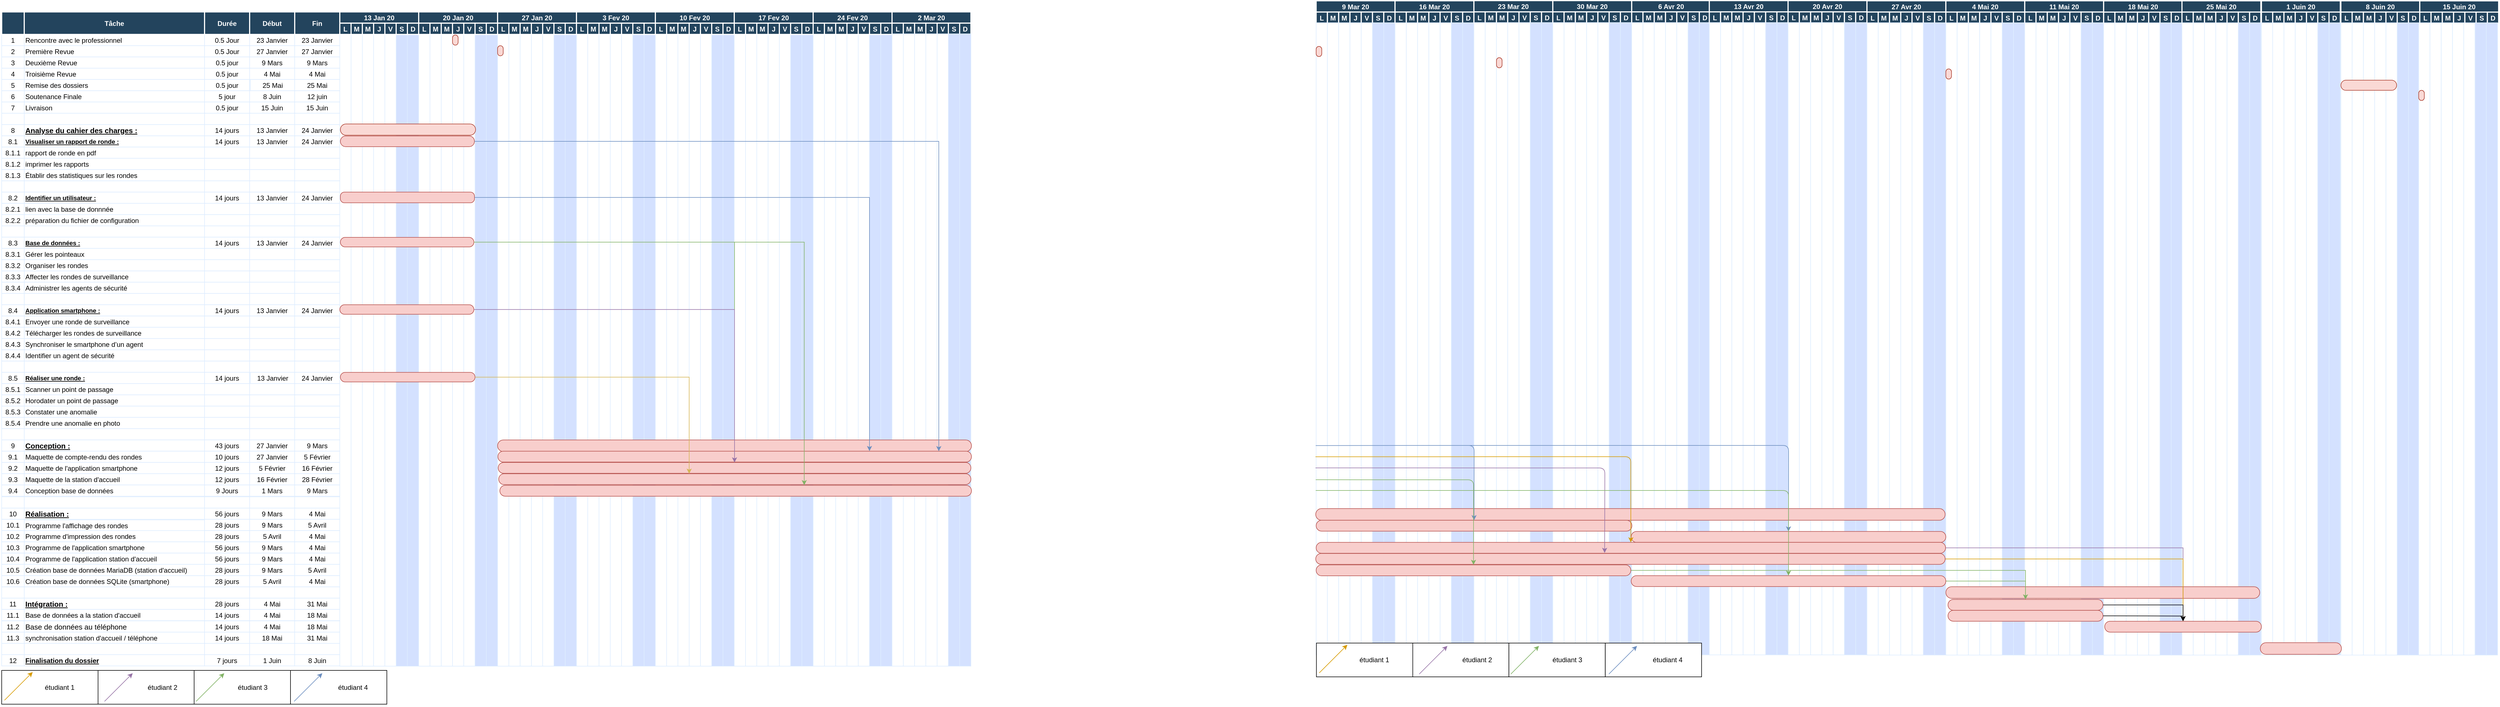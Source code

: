 <mxfile version="12.6.2" type="device"><diagram name="Page-1" id="8378b5f6-a2b2-b727-a746-972ab9d02e00"><mxGraphModel dx="3976" dy="2892" grid="0" gridSize="10" guides="1" tooltips="1" connect="0" arrows="1" fold="1" page="1" pageScale="1.5" pageWidth="1654" pageHeight="1169" background="#ffffff" math="0" shadow="0"><root><mxCell id="0"/><mxCell id="1" parent="0"/><mxCell id="_dIb_DC0r5vAr-SMQWjh-281" value="" style="rounded=0;whiteSpace=wrap;html=1;" parent="1" vertex="1"><mxGeometry x="827.5" y="1446.5" width="171" height="60" as="geometry"/></mxCell><mxCell id="_dIb_DC0r5vAr-SMQWjh-280" value="" style="rounded=0;whiteSpace=wrap;html=1;" parent="1" vertex="1"><mxGeometry x="656.5" y="1446.5" width="171" height="60" as="geometry"/></mxCell><mxCell id="_dIb_DC0r5vAr-SMQWjh-279" value="" style="rounded=0;whiteSpace=wrap;html=1;" parent="1" vertex="1"><mxGeometry x="485.5" y="1446.5" width="171" height="60" as="geometry"/></mxCell><mxCell id="_dIb_DC0r5vAr-SMQWjh-278" value="" style="rounded=0;whiteSpace=wrap;html=1;" parent="1" vertex="1"><mxGeometry x="315" y="1446.5" width="171" height="60" as="geometry"/></mxCell><mxCell id="68" value="" style="strokeColor=#DEEDFF" parent="1" vertex="1"><mxGeometry x="915" y="316.14" width="20" height="1122.86" as="geometry"/></mxCell><mxCell id="69" value="1" style="strokeColor=#DEEDFF;fillColor=#FFFFFF;" parent="1" vertex="1"><mxGeometry x="315.0" y="317.14" width="40" height="20" as="geometry"/></mxCell><mxCell id="70" value="Rencontre avec le professionnel" style="align=left;strokeColor=#DEEDFF;fillColor=#FFFFFF;" parent="1" vertex="1"><mxGeometry x="355.0" y="317.14" width="320.0" height="20" as="geometry"/></mxCell><mxCell id="71" value="0.5 Jour" style="strokeColor=#DEEDFF;fillColor=#FFFFFF;" parent="1" vertex="1"><mxGeometry x="675.0" y="317.14" width="80.0" height="20" as="geometry"/></mxCell><mxCell id="72" value="23 Janvier" style="strokeColor=#DEEDFF;fillColor=#FFFFFF;" parent="1" vertex="1"><mxGeometry x="755.0" y="317.14" width="80.0" height="20" as="geometry"/></mxCell><mxCell id="73" value="23 Janvier" style="strokeColor=#DEEDFF;fillColor=#FFFFFF;" parent="1" vertex="1"><mxGeometry x="835.0" y="317.14" width="80.0" height="20" as="geometry"/></mxCell><mxCell id="74" value="2" style="strokeColor=#DEEDFF" parent="1" vertex="1"><mxGeometry x="315.0" y="337.14" width="40" height="20" as="geometry"/></mxCell><mxCell id="75" value="Première Revue" style="align=left;strokeColor=#DEEDFF" parent="1" vertex="1"><mxGeometry x="355.0" y="337.14" width="320.0" height="20.0" as="geometry"/></mxCell><mxCell id="76" value="0.5 Jour" style="strokeColor=#DEEDFF" parent="1" vertex="1"><mxGeometry x="675.0" y="337.14" width="80.0" height="20" as="geometry"/></mxCell><mxCell id="77" value="27 Janvier" style="strokeColor=#DEEDFF" parent="1" vertex="1"><mxGeometry x="755.0" y="337.14" width="80.0" height="20" as="geometry"/></mxCell><mxCell id="78" value="27 Janvier" style="strokeColor=#DEEDFF" parent="1" vertex="1"><mxGeometry x="835.0" y="337.14" width="80.0" height="20" as="geometry"/></mxCell><mxCell id="79" value="3" style="strokeColor=#DEEDFF" parent="1" vertex="1"><mxGeometry x="315" y="357.14" width="40" height="20" as="geometry"/></mxCell><mxCell id="80" value="Deuxième Revue" style="align=left;strokeColor=#DEEDFF" parent="1" vertex="1"><mxGeometry x="355" y="357.14" width="320" height="20" as="geometry"/></mxCell><mxCell id="81" value="0.5 jour" style="strokeColor=#DEEDFF" parent="1" vertex="1"><mxGeometry x="675.0" y="357.14" width="80.0" height="20" as="geometry"/></mxCell><mxCell id="82" value="9 Mars" style="strokeColor=#DEEDFF" parent="1" vertex="1"><mxGeometry x="755.0" y="357.14" width="80.0" height="20" as="geometry"/></mxCell><mxCell id="83" value="9 Mars" style="strokeColor=#DEEDFF" parent="1" vertex="1"><mxGeometry x="835.0" y="357.14" width="80.0" height="20" as="geometry"/></mxCell><mxCell id="84" value="4" style="strokeColor=#DEEDFF" parent="1" vertex="1"><mxGeometry x="315.0" y="377.14" width="40" height="20" as="geometry"/></mxCell><mxCell id="85" value="Troisième Revue" style="align=left;strokeColor=#DEEDFF" parent="1" vertex="1"><mxGeometry x="355.0" y="377.14" width="320.0" height="20" as="geometry"/></mxCell><mxCell id="86" value="0.5 jour" style="strokeColor=#DEEDFF" parent="1" vertex="1"><mxGeometry x="675.0" y="377.14" width="80.0" height="20" as="geometry"/></mxCell><mxCell id="87" value="4 Mai" style="strokeColor=#DEEDFF" parent="1" vertex="1"><mxGeometry x="755.0" y="377.14" width="80.0" height="20" as="geometry"/></mxCell><mxCell id="88" value="4 Mai" style="strokeColor=#DEEDFF" parent="1" vertex="1"><mxGeometry x="835.0" y="377.14" width="80.0" height="20" as="geometry"/></mxCell><mxCell id="89" value="5" style="strokeColor=#DEEDFF" parent="1" vertex="1"><mxGeometry x="315.0" y="397.14" width="40" height="20" as="geometry"/></mxCell><mxCell id="90" value="Remise des dossiers" style="align=left;strokeColor=#DEEDFF" parent="1" vertex="1"><mxGeometry x="355.0" y="397.14" width="320.0" height="20" as="geometry"/></mxCell><mxCell id="91" value="0.5 jour" style="strokeColor=#DEEDFF" parent="1" vertex="1"><mxGeometry x="675.0" y="397.14" width="80.0" height="20" as="geometry"/></mxCell><mxCell id="92" value="25 Mai" style="strokeColor=#DEEDFF" parent="1" vertex="1"><mxGeometry x="756.0" y="397.14" width="80.0" height="20" as="geometry"/></mxCell><mxCell id="93" value="25 Mai" style="strokeColor=#DEEDFF" parent="1" vertex="1"><mxGeometry x="835.0" y="397.14" width="80.0" height="20" as="geometry"/></mxCell><mxCell id="94" value="6" style="strokeColor=#DEEDFF" parent="1" vertex="1"><mxGeometry x="315.0" y="417.14" width="40" height="20" as="geometry"/></mxCell><mxCell id="95" value="Soutenance Finale" style="align=left;strokeColor=#DEEDFF" parent="1" vertex="1"><mxGeometry x="355.0" y="417.14" width="320.0" height="20" as="geometry"/></mxCell><mxCell id="96" value="5 jour" style="strokeColor=#DEEDFF" parent="1" vertex="1"><mxGeometry x="675.0" y="417.14" width="80.0" height="20" as="geometry"/></mxCell><mxCell id="97" value="8 Juin" style="strokeColor=#DEEDFF" parent="1" vertex="1"><mxGeometry x="755.0" y="417.14" width="80.0" height="20" as="geometry"/></mxCell><mxCell id="98" value="12 juin" style="strokeColor=#DEEDFF" parent="1" vertex="1"><mxGeometry x="835.0" y="417.14" width="80.0" height="20" as="geometry"/></mxCell><mxCell id="99" value="7" style="strokeColor=#DEEDFF" parent="1" vertex="1"><mxGeometry x="315.0" y="437.14" width="40" height="20" as="geometry"/></mxCell><mxCell id="100" value="Livraison" style="align=left;strokeColor=#DEEDFF" parent="1" vertex="1"><mxGeometry x="355.0" y="437.14" width="320.0" height="20" as="geometry"/></mxCell><mxCell id="101" value="0.5 jour" style="strokeColor=#DEEDFF" parent="1" vertex="1"><mxGeometry x="675.0" y="437.14" width="80.0" height="20" as="geometry"/></mxCell><mxCell id="102" value="15 Juin" style="strokeColor=#DEEDFF" parent="1" vertex="1"><mxGeometry x="755.0" y="437.14" width="80.0" height="20" as="geometry"/></mxCell><mxCell id="103" value="15 Juin" style="strokeColor=#DEEDFF" parent="1" vertex="1"><mxGeometry x="835.0" y="437.14" width="80.0" height="20" as="geometry"/></mxCell><mxCell id="104" value="" style="strokeColor=#DEEDFF;fillColor=#FFFFFF;" parent="1" vertex="1"><mxGeometry x="315.0" y="477.14" width="40" height="20" as="geometry"/></mxCell><mxCell id="105" value="" style="align=left;strokeColor=#DEEDFF;fillColor=#FFFFFF;" parent="1" vertex="1"><mxGeometry x="355.0" y="477.14" width="320.0" height="20.0" as="geometry"/></mxCell><mxCell id="106" value="" style="strokeColor=#DEEDFF;fillColor=#FFFFFF;" parent="1" vertex="1"><mxGeometry x="675.0" y="477.14" width="80.0" height="20" as="geometry"/></mxCell><mxCell id="107" value="" style="strokeColor=#DEEDFF;fillColor=#FFFFFF;" parent="1" vertex="1"><mxGeometry x="755.0" y="477.14" width="80.0" height="20" as="geometry"/></mxCell><mxCell id="108" value="" style="strokeColor=#DEEDFF;fillColor=#FFFFFF;" parent="1" vertex="1"><mxGeometry x="835.0" y="477.14" width="80.0" height="20" as="geometry"/></mxCell><mxCell id="109" value="8.1" style="strokeColor=#DEEDFF" parent="1" vertex="1"><mxGeometry x="315.0" y="497.14" width="40" height="20" as="geometry"/></mxCell><mxCell id="110" value="Visualiser un rapport de ronde :" style="align=left;strokeColor=#DEEDFF;fontStyle=5;fontSize=11;" parent="1" vertex="1"><mxGeometry x="355.0" y="497.14" width="320.0" height="20" as="geometry"/></mxCell><mxCell id="111" value="14 jours" style="strokeColor=#DEEDFF" parent="1" vertex="1"><mxGeometry x="675.0" y="497.14" width="80.0" height="20" as="geometry"/></mxCell><mxCell id="112" value="13 Janvier" style="strokeColor=#DEEDFF" parent="1" vertex="1"><mxGeometry x="755.0" y="497.14" width="80.0" height="20" as="geometry"/></mxCell><mxCell id="113" value="24 Janvier" style="strokeColor=#DEEDFF" parent="1" vertex="1"><mxGeometry x="835.0" y="497.14" width="80.0" height="20" as="geometry"/></mxCell><mxCell id="114" value="8.1.1" style="strokeColor=#DEEDFF" parent="1" vertex="1"><mxGeometry x="315.0" y="517.14" width="40" height="20" as="geometry"/></mxCell><mxCell id="115" value="rapport de ronde en pdf" style="align=left;strokeColor=#DEEDFF" parent="1" vertex="1"><mxGeometry x="355.0" y="517.14" width="320.0" height="20" as="geometry"/></mxCell><mxCell id="116" value="" style="strokeColor=#DEEDFF" parent="1" vertex="1"><mxGeometry x="675.0" y="517.14" width="80.0" height="20" as="geometry"/></mxCell><mxCell id="117" value="" style="strokeColor=#DEEDFF" parent="1" vertex="1"><mxGeometry x="755.0" y="517.14" width="80.0" height="20" as="geometry"/></mxCell><mxCell id="118" value="" style="strokeColor=#DEEDFF" parent="1" vertex="1"><mxGeometry x="835.0" y="517.14" width="80.0" height="20" as="geometry"/></mxCell><mxCell id="119" value="8.1.2" style="strokeColor=#DEEDFF" parent="1" vertex="1"><mxGeometry x="315" y="537.14" width="40" height="20" as="geometry"/></mxCell><mxCell id="120" value="imprimer les rapports" style="align=left;strokeColor=#DEEDFF" parent="1" vertex="1"><mxGeometry x="355" y="537.14" width="320" height="20" as="geometry"/></mxCell><mxCell id="121" value="" style="strokeColor=#DEEDFF" parent="1" vertex="1"><mxGeometry x="675.0" y="537.14" width="80.0" height="20" as="geometry"/></mxCell><mxCell id="122" value="" style="strokeColor=#DEEDFF" parent="1" vertex="1"><mxGeometry x="755.0" y="537.14" width="80.0" height="20" as="geometry"/></mxCell><mxCell id="123" value="" style="strokeColor=#DEEDFF" parent="1" vertex="1"><mxGeometry x="835.0" y="537.14" width="80.0" height="20" as="geometry"/></mxCell><mxCell id="124" value="8.1.3" style="strokeColor=#DEEDFF" parent="1" vertex="1"><mxGeometry x="315" y="557.14" width="40" height="20" as="geometry"/></mxCell><mxCell id="125" value="Établir des statistiques sur les rondes" style="align=left;strokeColor=#DEEDFF" parent="1" vertex="1"><mxGeometry x="355" y="557.14" width="320" height="20" as="geometry"/></mxCell><mxCell id="126" value="" style="strokeColor=#DEEDFF" parent="1" vertex="1"><mxGeometry x="675.0" y="557.14" width="80.0" height="20" as="geometry"/></mxCell><mxCell id="127" value="" style="strokeColor=#DEEDFF" parent="1" vertex="1"><mxGeometry x="755.0" y="557.14" width="80.0" height="20" as="geometry"/></mxCell><mxCell id="128" value="" style="strokeColor=#DEEDFF" parent="1" vertex="1"><mxGeometry x="835.0" y="557.14" width="80.0" height="20" as="geometry"/></mxCell><mxCell id="129" value="" style="strokeColor=#DEEDFF" parent="1" vertex="1"><mxGeometry x="315.0" y="577.14" width="40" height="20" as="geometry"/></mxCell><mxCell id="130" value="" style="align=left;strokeColor=#DEEDFF;fontSize=13;fontStyle=0" parent="1" vertex="1"><mxGeometry x="355.0" y="577.14" width="320.0" height="20" as="geometry"/></mxCell><mxCell id="131" value="" style="strokeColor=#DEEDFF" parent="1" vertex="1"><mxGeometry x="675.0" y="577.14" width="80.0" height="20" as="geometry"/></mxCell><mxCell id="132" value="" style="strokeColor=#DEEDFF" parent="1" vertex="1"><mxGeometry x="755.0" y="577.14" width="80.0" height="20" as="geometry"/></mxCell><mxCell id="133" value="" style="strokeColor=#DEEDFF" parent="1" vertex="1"><mxGeometry x="835.0" y="577.14" width="80.0" height="20" as="geometry"/></mxCell><mxCell id="139" value="8.2" style="strokeColor=#DEEDFF;fillColor=#FFFFFF;" parent="1" vertex="1"><mxGeometry x="315.0" y="597.14" width="40" height="20" as="geometry"/></mxCell><mxCell id="140" value="Identifier un utilisateur :" style="align=left;strokeColor=#DEEDFF;fillColor=#FFFFFF;fontStyle=5;fontSize=11;" parent="1" vertex="1"><mxGeometry x="355.0" y="597.14" width="320.0" height="20" as="geometry"/></mxCell><mxCell id="141" value="14 jours" style="strokeColor=#DEEDFF;fillColor=#FFFFFF;" parent="1" vertex="1"><mxGeometry x="675.0" y="597.14" width="80.0" height="20" as="geometry"/></mxCell><mxCell id="142" value="13 Janvier" style="strokeColor=#DEEDFF;fillColor=#FFFFFF;" parent="1" vertex="1"><mxGeometry x="755.0" y="597.14" width="80.0" height="20" as="geometry"/></mxCell><mxCell id="143" value="24 Janvier" style="strokeColor=#DEEDFF;fillColor=#FFFFFF;" parent="1" vertex="1"><mxGeometry x="835.0" y="597.14" width="80.0" height="20" as="geometry"/></mxCell><mxCell id="144" value="8.2.1" style="strokeColor=#DEEDFF" parent="1" vertex="1"><mxGeometry x="315.0" y="617.14" width="40" height="20" as="geometry"/></mxCell><mxCell id="145" value="lien avec la base de donnnée" style="align=left;strokeColor=#DEEDFF" parent="1" vertex="1"><mxGeometry x="355.0" y="617.14" width="320.0" height="20" as="geometry"/></mxCell><mxCell id="146" value="" style="strokeColor=#DEEDFF" parent="1" vertex="1"><mxGeometry x="675.0" y="617.14" width="80.0" height="20" as="geometry"/></mxCell><mxCell id="147" value="" style="strokeColor=#DEEDFF" parent="1" vertex="1"><mxGeometry x="755.0" y="617.14" width="80.0" height="20" as="geometry"/></mxCell><mxCell id="148" value="" style="strokeColor=#DEEDFF" parent="1" vertex="1"><mxGeometry x="835.0" y="617.14" width="80.0" height="20" as="geometry"/></mxCell><mxCell id="149" value="8.2.2" style="strokeColor=#DEEDFF" parent="1" vertex="1"><mxGeometry x="315.0" y="637.14" width="40" height="20" as="geometry"/></mxCell><mxCell id="150" value="préparation du fichier de configuration" style="align=left;strokeColor=#DEEDFF" parent="1" vertex="1"><mxGeometry x="355.0" y="637.14" width="320.0" height="20" as="geometry"/></mxCell><mxCell id="151" value="" style="strokeColor=#DEEDFF" parent="1" vertex="1"><mxGeometry x="675.0" y="637.14" width="80.0" height="20" as="geometry"/></mxCell><mxCell id="152" value="" style="strokeColor=#DEEDFF" parent="1" vertex="1"><mxGeometry x="755.0" y="637.14" width="80.0" height="20" as="geometry"/></mxCell><mxCell id="153" value="" style="strokeColor=#DEEDFF" parent="1" vertex="1"><mxGeometry x="835.0" y="637.14" width="80.0" height="20" as="geometry"/></mxCell><mxCell id="154" value="" style="strokeColor=#DEEDFF" parent="1" vertex="1"><mxGeometry x="315.0" y="657.14" width="40" height="20" as="geometry"/></mxCell><mxCell id="155" value="" style="align=left;strokeColor=#DEEDFF" parent="1" vertex="1"><mxGeometry x="355.0" y="657.14" width="320.0" height="20" as="geometry"/></mxCell><mxCell id="156" value="" style="strokeColor=#DEEDFF" parent="1" vertex="1"><mxGeometry x="675.0" y="657.14" width="80.0" height="20" as="geometry"/></mxCell><mxCell id="157" value="" style="strokeColor=#DEEDFF" parent="1" vertex="1"><mxGeometry x="755.0" y="657.14" width="80.0" height="20" as="geometry"/></mxCell><mxCell id="158" value="" style="strokeColor=#DEEDFF" parent="1" vertex="1"><mxGeometry x="835.0" y="657.14" width="80.0" height="20" as="geometry"/></mxCell><mxCell id="159" value="8.3" style="strokeColor=#DEEDFF" parent="1" vertex="1"><mxGeometry x="315.0" y="677.14" width="40" height="20" as="geometry"/></mxCell><mxCell id="160" value="Base de données :" style="align=left;strokeColor=#DEEDFF;fontStyle=5;fontSize=11;" parent="1" vertex="1"><mxGeometry x="355.0" y="677.14" width="320.0" height="20" as="geometry"/></mxCell><mxCell id="161" value="14 jours" style="strokeColor=#DEEDFF" parent="1" vertex="1"><mxGeometry x="675.0" y="677.14" width="80.0" height="20" as="geometry"/></mxCell><mxCell id="162" value="13 Janvier" style="strokeColor=#DEEDFF" parent="1" vertex="1"><mxGeometry x="755.0" y="677.14" width="80.0" height="20" as="geometry"/></mxCell><mxCell id="163" value="24 Janvier" style="strokeColor=#DEEDFF" parent="1" vertex="1"><mxGeometry x="835.0" y="677.14" width="80.0" height="20" as="geometry"/></mxCell><mxCell id="164" value="8.3.1" style="strokeColor=#DEEDFF" parent="1" vertex="1"><mxGeometry x="315.0" y="697.14" width="40" height="20" as="geometry"/></mxCell><mxCell id="165" value="Gérer les pointeaux" style="align=left;strokeColor=#DEEDFF" parent="1" vertex="1"><mxGeometry x="355.0" y="697.14" width="320.0" height="20" as="geometry"/></mxCell><mxCell id="166" value="" style="strokeColor=#DEEDFF" parent="1" vertex="1"><mxGeometry x="675.0" y="697.14" width="80.0" height="20" as="geometry"/></mxCell><mxCell id="167" value="" style="strokeColor=#DEEDFF" parent="1" vertex="1"><mxGeometry x="755.0" y="697.14" width="80.0" height="20" as="geometry"/></mxCell><mxCell id="168" value="" style="strokeColor=#DEEDFF" parent="1" vertex="1"><mxGeometry x="835.0" y="697.14" width="80.0" height="20" as="geometry"/></mxCell><mxCell id="169" value="8.3.2" style="strokeColor=#DEEDFF" parent="1" vertex="1"><mxGeometry x="315.0" y="717.14" width="40" height="20" as="geometry"/></mxCell><mxCell id="170" value="Organiser les rondes" style="align=left;strokeColor=#DEEDFF" parent="1" vertex="1"><mxGeometry x="355.0" y="717.14" width="320.0" height="20" as="geometry"/></mxCell><mxCell id="171" value="" style="strokeColor=#DEEDFF" parent="1" vertex="1"><mxGeometry x="675.0" y="717.14" width="80.0" height="20" as="geometry"/></mxCell><mxCell id="172" value="" style="strokeColor=#DEEDFF" parent="1" vertex="1"><mxGeometry x="755.0" y="717.14" width="80.0" height="20" as="geometry"/></mxCell><mxCell id="173" value="" style="strokeColor=#DEEDFF" parent="1" vertex="1"><mxGeometry x="835.0" y="717.14" width="80.0" height="20" as="geometry"/></mxCell><mxCell id="174" value="8.3.3" style="strokeColor=#DEEDFF" parent="1" vertex="1"><mxGeometry x="315.0" y="737.14" width="40" height="20" as="geometry"/></mxCell><mxCell id="175" value="Affecter les rondes de surveillance" style="align=left;strokeColor=#DEEDFF" parent="1" vertex="1"><mxGeometry x="355.0" y="737.14" width="320.0" height="20" as="geometry"/></mxCell><mxCell id="176" value="" style="strokeColor=#DEEDFF" parent="1" vertex="1"><mxGeometry x="675.0" y="737.14" width="80.0" height="20" as="geometry"/></mxCell><mxCell id="177" value="" style="strokeColor=#DEEDFF" parent="1" vertex="1"><mxGeometry x="755.0" y="737.14" width="80.0" height="20" as="geometry"/></mxCell><mxCell id="178" value="" style="strokeColor=#DEEDFF" parent="1" vertex="1"><mxGeometry x="835.0" y="737.14" width="80.0" height="20" as="geometry"/></mxCell><mxCell id="179" value="8.3.4" style="strokeColor=#DEEDFF" parent="1" vertex="1"><mxGeometry x="315.0" y="757.14" width="40" height="20" as="geometry"/></mxCell><mxCell id="180" value="Administrer les agents de sécurité" style="align=left;strokeColor=#DEEDFF" parent="1" vertex="1"><mxGeometry x="355.0" y="757.14" width="320.0" height="20" as="geometry"/></mxCell><mxCell id="181" value="" style="strokeColor=#DEEDFF" parent="1" vertex="1"><mxGeometry x="675.0" y="757.14" width="80.0" height="20" as="geometry"/></mxCell><mxCell id="182" value="" style="strokeColor=#DEEDFF" parent="1" vertex="1"><mxGeometry x="755.0" y="757.14" width="80.0" height="20" as="geometry"/></mxCell><mxCell id="183" value="" style="strokeColor=#DEEDFF" parent="1" vertex="1"><mxGeometry x="835.0" y="757.14" width="80.0" height="20" as="geometry"/></mxCell><mxCell id="184" value="" style="strokeColor=#DEEDFF" parent="1" vertex="1"><mxGeometry x="315.0" y="777.14" width="40" height="20" as="geometry"/></mxCell><mxCell id="185" value="" style="align=left;strokeColor=#DEEDFF" parent="1" vertex="1"><mxGeometry x="355.0" y="777.14" width="320.0" height="20" as="geometry"/></mxCell><mxCell id="186" value="" style="strokeColor=#DEEDFF" parent="1" vertex="1"><mxGeometry x="675.0" y="777.14" width="80.0" height="20" as="geometry"/></mxCell><mxCell id="187" value="" style="strokeColor=#DEEDFF" parent="1" vertex="1"><mxGeometry x="755.0" y="777.14" width="80.0" height="20" as="geometry"/></mxCell><mxCell id="188" value="" style="strokeColor=#DEEDFF" parent="1" vertex="1"><mxGeometry x="835.0" y="777.14" width="80.0" height="20" as="geometry"/></mxCell><mxCell id="189" value="8.4" style="strokeColor=#DEEDFF" parent="1" vertex="1"><mxGeometry x="315.0" y="797.14" width="40" height="20" as="geometry"/></mxCell><mxCell id="190" value="Application smartphone :" style="align=left;strokeColor=#DEEDFF;fontStyle=5;fontSize=11;" parent="1" vertex="1"><mxGeometry x="355.0" y="797.14" width="320.0" height="20" as="geometry"/></mxCell><mxCell id="191" value="14 jours" style="strokeColor=#DEEDFF" parent="1" vertex="1"><mxGeometry x="675.0" y="797.14" width="80.0" height="20" as="geometry"/></mxCell><mxCell id="192" value="13 Janvier" style="strokeColor=#DEEDFF" parent="1" vertex="1"><mxGeometry x="755.0" y="797.14" width="80.0" height="20" as="geometry"/></mxCell><mxCell id="193" value="24 Janvier" style="strokeColor=#DEEDFF" parent="1" vertex="1"><mxGeometry x="835.0" y="797.14" width="80.0" height="20" as="geometry"/></mxCell><mxCell id="194" value="" style="strokeColor=#DEEDFF" parent="1" vertex="1"><mxGeometry x="935" y="316.14" width="20" height="1122.86" as="geometry"/></mxCell><mxCell id="195" value="" style="strokeColor=#DEEDFF" parent="1" vertex="1"><mxGeometry x="955" y="316.14" width="20" height="1122.86" as="geometry"/></mxCell><mxCell id="196" value="" style="strokeColor=#DEEDFF" parent="1" vertex="1"><mxGeometry x="975" y="316.14" width="20" height="1122.86" as="geometry"/></mxCell><mxCell id="197" value="" style="strokeColor=#DEEDFF" parent="1" vertex="1"><mxGeometry x="995.0" y="316.14" width="20" height="1122.86" as="geometry"/></mxCell><mxCell id="198" value="" style="strokeColor=#DEEDFF;fillColor=#D4E1FF" parent="1" vertex="1"><mxGeometry x="1015.0" y="316.14" width="20" height="1122.86" as="geometry"/></mxCell><mxCell id="199" value="" style="strokeColor=#DEEDFF;fillColor=#D4E1FF" parent="1" vertex="1"><mxGeometry x="1035.0" y="316.14" width="20" height="1122.86" as="geometry"/></mxCell><mxCell id="200" value="" style="strokeColor=#DEEDFF" parent="1" vertex="1"><mxGeometry x="1055.0" y="316.14" width="20" height="1122.86" as="geometry"/></mxCell><mxCell id="201" value="" style="strokeColor=#DEEDFF" parent="1" vertex="1"><mxGeometry x="1075.0" y="316.14" width="20" height="1122.86" as="geometry"/></mxCell><mxCell id="202" value="" style="strokeColor=#DEEDFF" parent="1" vertex="1"><mxGeometry x="1095.0" y="316.14" width="20" height="1122.86" as="geometry"/></mxCell><mxCell id="203" value="" style="strokeColor=#DEEDFF" parent="1" vertex="1"><mxGeometry x="1115.0" y="316.14" width="20" height="1122.86" as="geometry"/></mxCell><mxCell id="204" value="" style="strokeColor=#DEEDFF" parent="1" vertex="1"><mxGeometry x="1135.0" y="316.14" width="20" height="1122.86" as="geometry"/></mxCell><mxCell id="205" value="" style="strokeColor=#DEEDFF;fillColor=#D4E1FF" parent="1" vertex="1"><mxGeometry x="1155.0" y="316.14" width="20" height="1122.86" as="geometry"/></mxCell><mxCell id="206" value="" style="strokeColor=#DEEDFF;fillColor=#D4E1FF" parent="1" vertex="1"><mxGeometry x="1175.0" y="316.14" width="20" height="1122.86" as="geometry"/></mxCell><mxCell id="207" value="" style="strokeColor=#DEEDFF" parent="1" vertex="1"><mxGeometry x="1195.0" y="316.14" width="20" height="1122.86" as="geometry"/></mxCell><mxCell id="208" value="" style="strokeColor=#DEEDFF" parent="1" vertex="1"><mxGeometry x="1215.0" y="316.14" width="20" height="1122.86" as="geometry"/></mxCell><mxCell id="209" value="" style="strokeColor=#DEEDFF" parent="1" vertex="1"><mxGeometry x="1235.0" y="316.14" width="20" height="1122.86" as="geometry"/></mxCell><mxCell id="210" value="" style="strokeColor=#DEEDFF" parent="1" vertex="1"><mxGeometry x="1255.0" y="316.14" width="20" height="1122.86" as="geometry"/></mxCell><mxCell id="211" value="" style="strokeColor=#DEEDFF" parent="1" vertex="1"><mxGeometry x="1275.0" y="316.14" width="20" height="1122.86" as="geometry"/></mxCell><mxCell id="212" value="" style="strokeColor=#DEEDFF;fillColor=#D4E1FF" parent="1" vertex="1"><mxGeometry x="1295.0" y="316.14" width="20" height="1122.86" as="geometry"/></mxCell><mxCell id="213" value="" style="strokeColor=#DEEDFF;fillColor=#D4E1FF" parent="1" vertex="1"><mxGeometry x="1315.0" y="316.14" width="20" height="1122.86" as="geometry"/></mxCell><mxCell id="214" value="" style="strokeColor=#DEEDFF" parent="1" vertex="1"><mxGeometry x="1335.0" y="316.14" width="20" height="1122.86" as="geometry"/></mxCell><mxCell id="215" value="" style="strokeColor=#DEEDFF" parent="1" vertex="1"><mxGeometry x="1355.0" y="316.14" width="20" height="1122.86" as="geometry"/></mxCell><mxCell id="216" value="" style="strokeColor=#DEEDFF" parent="1" vertex="1"><mxGeometry x="1375.0" y="316.14" width="20" height="1122.86" as="geometry"/></mxCell><mxCell id="217" value="" style="strokeColor=#DEEDFF" parent="1" vertex="1"><mxGeometry x="1395.0" y="316.14" width="20" height="1122.86" as="geometry"/></mxCell><mxCell id="218" value="" style="strokeColor=#DEEDFF" parent="1" vertex="1"><mxGeometry x="1415.0" y="316.14" width="20" height="1122.86" as="geometry"/></mxCell><mxCell id="219" value="" style="strokeColor=#DEEDFF;fillColor=#D4E1FF" parent="1" vertex="1"><mxGeometry x="1435.0" y="316.14" width="20" height="1122.86" as="geometry"/></mxCell><mxCell id="220" value="" style="strokeColor=#DEEDFF;fillColor=#D4E1FF" parent="1" vertex="1"><mxGeometry x="1455.0" y="316.14" width="20" height="1122.86" as="geometry"/></mxCell><mxCell id="221" value="" style="strokeColor=#DEEDFF" parent="1" vertex="1"><mxGeometry x="1475.0" y="316.14" width="20" height="1122.86" as="geometry"/></mxCell><mxCell id="222" value="" style="strokeColor=#DEEDFF" parent="1" vertex="1"><mxGeometry x="1495.0" y="316.14" width="20" height="1122.86" as="geometry"/></mxCell><mxCell id="223" value="" style="strokeColor=#DEEDFF" parent="1" vertex="1"><mxGeometry x="1515.0" y="316.14" width="20" height="1122.86" as="geometry"/></mxCell><mxCell id="224" value="" style="strokeColor=#DEEDFF" parent="1" vertex="1"><mxGeometry x="1535.0" y="316.14" width="20" height="1122.86" as="geometry"/></mxCell><mxCell id="225" value="" style="strokeColor=#DEEDFF" parent="1" vertex="1"><mxGeometry x="1555.0" y="316.14" width="20" height="1122.86" as="geometry"/></mxCell><mxCell id="226" value="" style="strokeColor=#DEEDFF;fillColor=#D4E1FF" parent="1" vertex="1"><mxGeometry x="1575.0" y="316.14" width="20" height="1122.86" as="geometry"/></mxCell><mxCell id="227" value="" style="strokeColor=#DEEDFF;fillColor=#D4E1FF" parent="1" vertex="1"><mxGeometry x="1595.0" y="316.14" width="20" height="1122.86" as="geometry"/></mxCell><mxCell id="228" value="" style="strokeColor=#DEEDFF" parent="1" vertex="1"><mxGeometry x="1615.0" y="316.14" width="20" height="1122.86" as="geometry"/></mxCell><mxCell id="229" value="" style="strokeColor=#DEEDFF" parent="1" vertex="1"><mxGeometry x="1635.0" y="316.14" width="20" height="1122.86" as="geometry"/></mxCell><mxCell id="230" value="" style="strokeColor=#DEEDFF" parent="1" vertex="1"><mxGeometry x="1655.0" y="316.14" width="20" height="1122.86" as="geometry"/></mxCell><mxCell id="231" value="" style="strokeColor=#DEEDFF" parent="1" vertex="1"><mxGeometry x="1675.0" y="316.14" width="20" height="1122.86" as="geometry"/></mxCell><mxCell id="232" value="" style="strokeColor=#DEEDFF" parent="1" vertex="1"><mxGeometry x="1695.0" y="316.14" width="20" height="1122.86" as="geometry"/></mxCell><mxCell id="233" value="" style="strokeColor=#DEEDFF;fillColor=#D4E1FF" parent="1" vertex="1"><mxGeometry x="1715.0" y="316.14" width="20" height="1122.86" as="geometry"/></mxCell><mxCell id="234" value="" style="strokeColor=#DEEDFF;fillColor=#D4E1FF" parent="1" vertex="1"><mxGeometry x="1735.0" y="316.14" width="20" height="1122.86" as="geometry"/></mxCell><mxCell id="235" value="" style="strokeColor=#DEEDFF" parent="1" vertex="1"><mxGeometry x="1755.0" y="316.14" width="20" height="1122.86" as="geometry"/></mxCell><mxCell id="236" value="" style="strokeColor=#DEEDFF" parent="1" vertex="1"><mxGeometry x="1775.0" y="316.14" width="20" height="1122.86" as="geometry"/></mxCell><mxCell id="237" value="" style="strokeColor=#DEEDFF" parent="1" vertex="1"><mxGeometry x="1795.0" y="316.14" width="20" height="1122.86" as="geometry"/></mxCell><mxCell id="238" value="" style="strokeColor=#DEEDFF" parent="1" vertex="1"><mxGeometry x="1815.0" y="316.14" width="20" height="1122.86" as="geometry"/></mxCell><mxCell id="239" value="" style="strokeColor=#DEEDFF" parent="1" vertex="1"><mxGeometry x="1835.0" y="316.14" width="20" height="1122.86" as="geometry"/></mxCell><mxCell id="240" value="" style="strokeColor=#DEEDFF;fillColor=#D4E1FF" parent="1" vertex="1"><mxGeometry x="1855.0" y="316.14" width="20" height="1122.86" as="geometry"/></mxCell><mxCell id="241" value="" style="strokeColor=#DEEDFF;fillColor=#D4E1FF" parent="1" vertex="1"><mxGeometry x="1875.0" y="316.14" width="20" height="1122.86" as="geometry"/></mxCell><mxCell id="2" value="Tâche" style="fillColor=#23445D;strokeColor=#FFFFFF;strokeWidth=2;fontColor=#FFFFFF;fontStyle=1" parent="1" vertex="1"><mxGeometry x="355" y="277.14" width="320" height="40" as="geometry"/></mxCell><mxCell id="3" value="" style="fillColor=#23445D;strokeColor=#FFFFFF;strokeWidth=2;fontColor=#FFFFFF;fontStyle=1" parent="1" vertex="1"><mxGeometry x="315" y="277.14" width="40" height="40" as="geometry"/></mxCell><mxCell id="4" value="13 Jan 20" style="fillColor=#23445D;strokeColor=#FFFFFF;strokeWidth=2;fontColor=#FFFFFF;fontStyle=1" parent="1" vertex="1"><mxGeometry x="915.0" y="277.14" width="140" height="20" as="geometry"/></mxCell><mxCell id="5" value="L" style="fillColor=#23445D;strokeColor=#FFFFFF;strokeWidth=2;fontColor=#FFFFFF;fontStyle=1" parent="1" vertex="1"><mxGeometry x="915.0" y="297.14" width="20" height="20" as="geometry"/></mxCell><mxCell id="6" value="M" style="fillColor=#23445D;strokeColor=#FFFFFF;strokeWidth=2;fontColor=#FFFFFF;fontStyle=1" parent="1" vertex="1"><mxGeometry x="935.0" y="297.14" width="20" height="20" as="geometry"/></mxCell><mxCell id="7" value="M" style="fillColor=#23445D;strokeColor=#FFFFFF;strokeWidth=2;fontColor=#FFFFFF;fontStyle=1" parent="1" vertex="1"><mxGeometry x="955.0" y="297.14" width="20" height="20" as="geometry"/></mxCell><mxCell id="8" value="J" style="fillColor=#23445D;strokeColor=#FFFFFF;strokeWidth=2;fontColor=#FFFFFF;fontStyle=1" parent="1" vertex="1"><mxGeometry x="975.0" y="297.14" width="20" height="20" as="geometry"/></mxCell><mxCell id="9" value="V" style="fillColor=#23445D;strokeColor=#FFFFFF;strokeWidth=2;fontColor=#FFFFFF;fontStyle=1" parent="1" vertex="1"><mxGeometry x="995.0" y="297.14" width="20" height="20" as="geometry"/></mxCell><mxCell id="10" value="S" style="fillColor=#23445D;strokeColor=#FFFFFF;strokeWidth=2;fontColor=#FFFFFF;fontStyle=1" parent="1" vertex="1"><mxGeometry x="1015.0" y="297.14" width="20" height="20" as="geometry"/></mxCell><mxCell id="11" value="D" style="fillColor=#23445D;strokeColor=#FFFFFF;strokeWidth=2;fontColor=#FFFFFF;fontStyle=1" parent="1" vertex="1"><mxGeometry x="1035.0" y="297.14" width="20" height="20" as="geometry"/></mxCell><mxCell id="12" value="Durée" style="fillColor=#23445D;strokeColor=#FFFFFF;strokeWidth=2;fontColor=#FFFFFF;fontStyle=1" parent="1" vertex="1"><mxGeometry x="675.0" y="277.14" width="80.0" height="40.0" as="geometry"/></mxCell><mxCell id="13" value="Début" style="fillColor=#23445D;strokeColor=#FFFFFF;strokeWidth=2;fontColor=#FFFFFF;fontStyle=1" parent="1" vertex="1"><mxGeometry x="755.0" y="277.14" width="80.0" height="40.0" as="geometry"/></mxCell><mxCell id="14" value="Fin" style="fillColor=#23445D;strokeColor=#FFFFFF;strokeWidth=2;fontColor=#FFFFFF;fontStyle=1" parent="1" vertex="1"><mxGeometry x="835.0" y="277.14" width="80.0" height="40.0" as="geometry"/></mxCell><mxCell id="15" value="20 Jan 20" style="fillColor=#23445D;strokeColor=#FFFFFF;strokeWidth=2;fontColor=#FFFFFF;fontStyle=1" parent="1" vertex="1"><mxGeometry x="1055.0" y="277.14" width="140" height="20" as="geometry"/></mxCell><mxCell id="16" value="L" style="fillColor=#23445D;strokeColor=#FFFFFF;strokeWidth=2;fontColor=#FFFFFF;fontStyle=1" parent="1" vertex="1"><mxGeometry x="1055.0" y="297.14" width="20" height="20" as="geometry"/></mxCell><mxCell id="17" value="M" style="fillColor=#23445D;strokeColor=#FFFFFF;strokeWidth=2;fontColor=#FFFFFF;fontStyle=1" parent="1" vertex="1"><mxGeometry x="1075.0" y="297.14" width="20" height="20" as="geometry"/></mxCell><mxCell id="18" value="M" style="fillColor=#23445D;strokeColor=#FFFFFF;strokeWidth=2;fontColor=#FFFFFF;fontStyle=1" parent="1" vertex="1"><mxGeometry x="1095.0" y="297.14" width="20" height="20" as="geometry"/></mxCell><mxCell id="19" value="J" style="fillColor=#23445D;strokeColor=#FFFFFF;strokeWidth=2;fontColor=#FFFFFF;fontStyle=1" parent="1" vertex="1"><mxGeometry x="1115.0" y="297.14" width="20" height="20" as="geometry"/></mxCell><mxCell id="20" value="V" style="fillColor=#23445D;strokeColor=#FFFFFF;strokeWidth=2;fontColor=#FFFFFF;fontStyle=1" parent="1" vertex="1"><mxGeometry x="1135.0" y="297.14" width="20" height="20" as="geometry"/></mxCell><mxCell id="21" value="S" style="fillColor=#23445D;strokeColor=#FFFFFF;strokeWidth=2;fontColor=#FFFFFF;fontStyle=1" parent="1" vertex="1"><mxGeometry x="1155.0" y="297.14" width="20" height="20" as="geometry"/></mxCell><mxCell id="22" value="D" style="fillColor=#23445D;strokeColor=#FFFFFF;strokeWidth=2;fontColor=#FFFFFF;fontStyle=1" parent="1" vertex="1"><mxGeometry x="1175.0" y="297.14" width="20" height="20" as="geometry"/></mxCell><mxCell id="23" value="27 Jan 20" style="fillColor=#23445D;strokeColor=#FFFFFF;strokeWidth=2;fontColor=#FFFFFF;fontStyle=1" parent="1" vertex="1"><mxGeometry x="1195.0" y="277.14" width="140" height="20" as="geometry"/></mxCell><mxCell id="24" value="L" style="fillColor=#23445D;strokeColor=#FFFFFF;strokeWidth=2;fontColor=#FFFFFF;fontStyle=1" parent="1" vertex="1"><mxGeometry x="1195.0" y="297.14" width="20" height="20" as="geometry"/></mxCell><mxCell id="25" value="M" style="fillColor=#23445D;strokeColor=#FFFFFF;strokeWidth=2;fontColor=#FFFFFF;fontStyle=1" parent="1" vertex="1"><mxGeometry x="1215.0" y="297.14" width="20" height="20" as="geometry"/></mxCell><mxCell id="26" value="M" style="fillColor=#23445D;strokeColor=#FFFFFF;strokeWidth=2;fontColor=#FFFFFF;fontStyle=1" parent="1" vertex="1"><mxGeometry x="1235.0" y="297.14" width="20" height="20" as="geometry"/></mxCell><mxCell id="27" value="J" style="fillColor=#23445D;strokeColor=#FFFFFF;strokeWidth=2;fontColor=#FFFFFF;fontStyle=1" parent="1" vertex="1"><mxGeometry x="1255.0" y="297.14" width="20" height="20" as="geometry"/></mxCell><mxCell id="28" value="V" style="fillColor=#23445D;strokeColor=#FFFFFF;strokeWidth=2;fontColor=#FFFFFF;fontStyle=1" parent="1" vertex="1"><mxGeometry x="1275.0" y="297.14" width="20" height="20" as="geometry"/></mxCell><mxCell id="29" value="S" style="fillColor=#23445D;strokeColor=#FFFFFF;strokeWidth=2;fontColor=#FFFFFF;fontStyle=1" parent="1" vertex="1"><mxGeometry x="1295.0" y="297.14" width="20" height="20" as="geometry"/></mxCell><mxCell id="30" value="D" style="fillColor=#23445D;strokeColor=#FFFFFF;strokeWidth=2;fontColor=#FFFFFF;fontStyle=1" parent="1" vertex="1"><mxGeometry x="1315.0" y="297.14" width="20" height="20" as="geometry"/></mxCell><mxCell id="31" value="3 Fev 20" style="fillColor=#23445D;strokeColor=#FFFFFF;strokeWidth=2;fontColor=#FFFFFF;fontStyle=1" parent="1" vertex="1"><mxGeometry x="1335.0" y="277.14" width="140" height="20" as="geometry"/></mxCell><mxCell id="32" value="L" style="fillColor=#23445D;strokeColor=#FFFFFF;strokeWidth=2;fontColor=#FFFFFF;fontStyle=1" parent="1" vertex="1"><mxGeometry x="1335.0" y="297.14" width="20" height="20" as="geometry"/></mxCell><mxCell id="33" value="M" style="fillColor=#23445D;strokeColor=#FFFFFF;strokeWidth=2;fontColor=#FFFFFF;fontStyle=1" parent="1" vertex="1"><mxGeometry x="1355.0" y="297.14" width="20" height="20" as="geometry"/></mxCell><mxCell id="34" value="M" style="fillColor=#23445D;strokeColor=#FFFFFF;strokeWidth=2;fontColor=#FFFFFF;fontStyle=1" parent="1" vertex="1"><mxGeometry x="1375.0" y="297.14" width="20" height="20" as="geometry"/></mxCell><mxCell id="35" value="J" style="fillColor=#23445D;strokeColor=#FFFFFF;strokeWidth=2;fontColor=#FFFFFF;fontStyle=1" parent="1" vertex="1"><mxGeometry x="1395.0" y="297.14" width="20" height="20" as="geometry"/></mxCell><mxCell id="36" value="V" style="fillColor=#23445D;strokeColor=#FFFFFF;strokeWidth=2;fontColor=#FFFFFF;fontStyle=1" parent="1" vertex="1"><mxGeometry x="1415.0" y="297.14" width="20" height="20" as="geometry"/></mxCell><mxCell id="37" value="S" style="fillColor=#23445D;strokeColor=#FFFFFF;strokeWidth=2;fontColor=#FFFFFF;fontStyle=1" parent="1" vertex="1"><mxGeometry x="1435.0" y="297.14" width="20" height="20" as="geometry"/></mxCell><mxCell id="38" value="D" style="fillColor=#23445D;strokeColor=#FFFFFF;strokeWidth=2;fontColor=#FFFFFF;fontStyle=1" parent="1" vertex="1"><mxGeometry x="1455.0" y="297.14" width="20" height="20" as="geometry"/></mxCell><mxCell id="39" value="10 Fev 20" style="fillColor=#23445D;strokeColor=#FFFFFF;strokeWidth=2;fontColor=#FFFFFF;fontStyle=1" parent="1" vertex="1"><mxGeometry x="1475.0" y="277.14" width="140" height="20" as="geometry"/></mxCell><mxCell id="40" value="L" style="fillColor=#23445D;strokeColor=#FFFFFF;strokeWidth=2;fontColor=#FFFFFF;fontStyle=1" parent="1" vertex="1"><mxGeometry x="1475.0" y="297.14" width="20" height="20" as="geometry"/></mxCell><mxCell id="41" value="M" style="fillColor=#23445D;strokeColor=#FFFFFF;strokeWidth=2;fontColor=#FFFFFF;fontStyle=1" parent="1" vertex="1"><mxGeometry x="1495.0" y="297.14" width="20" height="20" as="geometry"/></mxCell><mxCell id="42" value="M" style="fillColor=#23445D;strokeColor=#FFFFFF;strokeWidth=2;fontColor=#FFFFFF;fontStyle=1" parent="1" vertex="1"><mxGeometry x="1515.0" y="297.14" width="20" height="20" as="geometry"/></mxCell><mxCell id="43" value="J" style="fillColor=#23445D;strokeColor=#FFFFFF;strokeWidth=2;fontColor=#FFFFFF;fontStyle=1" parent="1" vertex="1"><mxGeometry x="1535.0" y="297.14" width="20" height="20" as="geometry"/></mxCell><mxCell id="44" value="V" style="fillColor=#23445D;strokeColor=#FFFFFF;strokeWidth=2;fontColor=#FFFFFF;fontStyle=1" parent="1" vertex="1"><mxGeometry x="1555.0" y="297.14" width="20" height="20" as="geometry"/></mxCell><mxCell id="45" value="S" style="fillColor=#23445D;strokeColor=#FFFFFF;strokeWidth=2;fontColor=#FFFFFF;fontStyle=1" parent="1" vertex="1"><mxGeometry x="1575.0" y="297.14" width="20" height="20" as="geometry"/></mxCell><mxCell id="46" value="D" style="fillColor=#23445D;strokeColor=#FFFFFF;strokeWidth=2;fontColor=#FFFFFF;fontStyle=1" parent="1" vertex="1"><mxGeometry x="1595.0" y="297.14" width="20" height="20" as="geometry"/></mxCell><mxCell id="d1gUoLvl7BTDA4CwK7qi-587" value="" style="edgeStyle=orthogonalEdgeStyle;rounded=0;orthogonalLoop=1;jettySize=auto;html=1;" parent="1" source="47" target="231" edge="1"><mxGeometry relative="1" as="geometry"/></mxCell><mxCell id="47" value="17 Fev 20" style="fillColor=#23445D;strokeColor=#FFFFFF;strokeWidth=2;fontColor=#FFFFFF;fontStyle=1" parent="1" vertex="1"><mxGeometry x="1615.0" y="277.14" width="140" height="20" as="geometry"/></mxCell><mxCell id="48" value="L" style="fillColor=#23445D;strokeColor=#FFFFFF;strokeWidth=2;fontColor=#FFFFFF;fontStyle=1" parent="1" vertex="1"><mxGeometry x="1615.0" y="297.14" width="20" height="20" as="geometry"/></mxCell><mxCell id="49" value="M" style="fillColor=#23445D;strokeColor=#FFFFFF;strokeWidth=2;fontColor=#FFFFFF;fontStyle=1" parent="1" vertex="1"><mxGeometry x="1635.0" y="297.14" width="20" height="20" as="geometry"/></mxCell><mxCell id="50" value="M" style="fillColor=#23445D;strokeColor=#FFFFFF;strokeWidth=2;fontColor=#FFFFFF;fontStyle=1" parent="1" vertex="1"><mxGeometry x="1655.0" y="297.14" width="20" height="20" as="geometry"/></mxCell><mxCell id="51" value="J" style="fillColor=#23445D;strokeColor=#FFFFFF;strokeWidth=2;fontColor=#FFFFFF;fontStyle=1" parent="1" vertex="1"><mxGeometry x="1675.0" y="297.14" width="20" height="20" as="geometry"/></mxCell><mxCell id="52" value="V" style="fillColor=#23445D;strokeColor=#FFFFFF;strokeWidth=2;fontColor=#FFFFFF;fontStyle=1" parent="1" vertex="1"><mxGeometry x="1695.0" y="297.14" width="20" height="20" as="geometry"/></mxCell><mxCell id="53" value="S" style="fillColor=#23445D;strokeColor=#FFFFFF;strokeWidth=2;fontColor=#FFFFFF;fontStyle=1" parent="1" vertex="1"><mxGeometry x="1715.0" y="297.14" width="20" height="20" as="geometry"/></mxCell><mxCell id="54" value="D" style="fillColor=#23445D;strokeColor=#FFFFFF;strokeWidth=2;fontColor=#FFFFFF;fontStyle=1" parent="1" vertex="1"><mxGeometry x="1735.0" y="297.14" width="20" height="20" as="geometry"/></mxCell><mxCell id="55" value="24 Fev 20" style="fillColor=#23445D;strokeColor=#FFFFFF;strokeWidth=2;fontColor=#FFFFFF;fontStyle=1" parent="1" vertex="1"><mxGeometry x="1755.0" y="277.14" width="140" height="20" as="geometry"/></mxCell><mxCell id="56" value="L" style="fillColor=#23445D;strokeColor=#FFFFFF;strokeWidth=2;fontColor=#FFFFFF;fontStyle=1" parent="1" vertex="1"><mxGeometry x="1755.0" y="297.14" width="20" height="20" as="geometry"/></mxCell><mxCell id="57" value="M" style="fillColor=#23445D;strokeColor=#FFFFFF;strokeWidth=2;fontColor=#FFFFFF;fontStyle=1" parent="1" vertex="1"><mxGeometry x="1775.0" y="297.14" width="20" height="20" as="geometry"/></mxCell><mxCell id="58" value="M" style="fillColor=#23445D;strokeColor=#FFFFFF;strokeWidth=2;fontColor=#FFFFFF;fontStyle=1" parent="1" vertex="1"><mxGeometry x="1795.0" y="297.14" width="20" height="20" as="geometry"/></mxCell><mxCell id="59" value="J" style="fillColor=#23445D;strokeColor=#FFFFFF;strokeWidth=2;fontColor=#FFFFFF;fontStyle=1" parent="1" vertex="1"><mxGeometry x="1815.0" y="297.14" width="20" height="20" as="geometry"/></mxCell><mxCell id="60" value="V" style="fillColor=#23445D;strokeColor=#FFFFFF;strokeWidth=2;fontColor=#FFFFFF;fontStyle=1" parent="1" vertex="1"><mxGeometry x="1835.0" y="297.14" width="20" height="20" as="geometry"/></mxCell><mxCell id="61" value="S" style="fillColor=#23445D;strokeColor=#FFFFFF;strokeWidth=2;fontColor=#FFFFFF;fontStyle=1" parent="1" vertex="1"><mxGeometry x="1855.0" y="297.14" width="20" height="20" as="geometry"/></mxCell><mxCell id="62" value="D" style="fillColor=#23445D;strokeColor=#FFFFFF;strokeWidth=2;fontColor=#FFFFFF;fontStyle=1" parent="1" vertex="1"><mxGeometry x="1875.0" y="297.14" width="20" height="20" as="geometry"/></mxCell><mxCell id="d1gUoLvl7BTDA4CwK7qi-279" value="2 Mar 20" style="fillColor=#23445D;strokeColor=#FFFFFF;strokeWidth=2;fontColor=#FFFFFF;fontStyle=1" parent="1" vertex="1"><mxGeometry x="1895.0" y="277.09" width="140" height="20" as="geometry"/></mxCell><mxCell id="d1gUoLvl7BTDA4CwK7qi-280" value="L" style="fillColor=#23445D;strokeColor=#FFFFFF;strokeWidth=2;fontColor=#FFFFFF;fontStyle=1" parent="1" vertex="1"><mxGeometry x="1895.0" y="297.09" width="20" height="20" as="geometry"/></mxCell><mxCell id="d1gUoLvl7BTDA4CwK7qi-281" value="M" style="fillColor=#23445D;strokeColor=#FFFFFF;strokeWidth=2;fontColor=#FFFFFF;fontStyle=1" parent="1" vertex="1"><mxGeometry x="1915.0" y="297.09" width="20" height="20" as="geometry"/></mxCell><mxCell id="d1gUoLvl7BTDA4CwK7qi-282" value="M" style="fillColor=#23445D;strokeColor=#FFFFFF;strokeWidth=2;fontColor=#FFFFFF;fontStyle=1" parent="1" vertex="1"><mxGeometry x="1935.0" y="297.09" width="20" height="20" as="geometry"/></mxCell><mxCell id="d1gUoLvl7BTDA4CwK7qi-283" value="J" style="fillColor=#23445D;strokeColor=#FFFFFF;strokeWidth=2;fontColor=#FFFFFF;fontStyle=1" parent="1" vertex="1"><mxGeometry x="1955.0" y="297.09" width="20" height="20" as="geometry"/></mxCell><mxCell id="d1gUoLvl7BTDA4CwK7qi-284" value="V" style="fillColor=#23445D;strokeColor=#FFFFFF;strokeWidth=2;fontColor=#FFFFFF;fontStyle=1" parent="1" vertex="1"><mxGeometry x="1975.0" y="297.09" width="20" height="20" as="geometry"/></mxCell><mxCell id="d1gUoLvl7BTDA4CwK7qi-285" value="S" style="fillColor=#23445D;strokeColor=#FFFFFF;strokeWidth=2;fontColor=#FFFFFF;fontStyle=1" parent="1" vertex="1"><mxGeometry x="1995.0" y="297.09" width="20" height="20" as="geometry"/></mxCell><mxCell id="d1gUoLvl7BTDA4CwK7qi-286" value="D" style="fillColor=#23445D;strokeColor=#FFFFFF;strokeWidth=2;fontColor=#FFFFFF;fontStyle=1" parent="1" vertex="1"><mxGeometry x="2015.0" y="297.09" width="20" height="20" as="geometry"/></mxCell><mxCell id="d1gUoLvl7BTDA4CwK7qi-287" value="" style="strokeColor=#DEEDFF" parent="1" vertex="1"><mxGeometry x="1895.0" y="316.09" width="20" height="1122.86" as="geometry"/></mxCell><mxCell id="d1gUoLvl7BTDA4CwK7qi-288" value="" style="strokeColor=#DEEDFF" parent="1" vertex="1"><mxGeometry x="1915.0" y="316.09" width="20" height="1122.86" as="geometry"/></mxCell><mxCell id="d1gUoLvl7BTDA4CwK7qi-289" value="" style="strokeColor=#DEEDFF" parent="1" vertex="1"><mxGeometry x="1935.0" y="316.09" width="20" height="1122.86" as="geometry"/></mxCell><mxCell id="d1gUoLvl7BTDA4CwK7qi-290" value="" style="strokeColor=#DEEDFF" parent="1" vertex="1"><mxGeometry x="1955.0" y="316.09" width="20" height="1122.86" as="geometry"/></mxCell><mxCell id="d1gUoLvl7BTDA4CwK7qi-291" value="" style="strokeColor=#DEEDFF" parent="1" vertex="1"><mxGeometry x="1975.0" y="316.09" width="20" height="1122.86" as="geometry"/></mxCell><mxCell id="d1gUoLvl7BTDA4CwK7qi-292" value="" style="strokeColor=#DEEDFF;fillColor=#D4E1FF" parent="1" vertex="1"><mxGeometry x="1995.0" y="316.09" width="20" height="1122.86" as="geometry"/></mxCell><mxCell id="d1gUoLvl7BTDA4CwK7qi-293" value="" style="strokeColor=#DEEDFF;fillColor=#D4E1FF" parent="1" vertex="1"><mxGeometry x="2015.0" y="316.09" width="20" height="1122.86" as="geometry"/></mxCell><mxCell id="d1gUoLvl7BTDA4CwK7qi-294" value="9 Mar 20" style="fillColor=#23445D;strokeColor=#FFFFFF;strokeWidth=2;fontColor=#FFFFFF;fontStyle=1" parent="1" vertex="1"><mxGeometry x="2647.62" y="257.38" width="140" height="20" as="geometry"/></mxCell><mxCell id="d1gUoLvl7BTDA4CwK7qi-295" value="L" style="fillColor=#23445D;strokeColor=#FFFFFF;strokeWidth=2;fontColor=#FFFFFF;fontStyle=1" parent="1" vertex="1"><mxGeometry x="2647.62" y="277.38" width="20" height="20" as="geometry"/></mxCell><mxCell id="d1gUoLvl7BTDA4CwK7qi-296" value="M" style="fillColor=#23445D;strokeColor=#FFFFFF;strokeWidth=2;fontColor=#FFFFFF;fontStyle=1" parent="1" vertex="1"><mxGeometry x="2667.62" y="277.38" width="20" height="20" as="geometry"/></mxCell><mxCell id="d1gUoLvl7BTDA4CwK7qi-297" value="M" style="fillColor=#23445D;strokeColor=#FFFFFF;strokeWidth=2;fontColor=#FFFFFF;fontStyle=1" parent="1" vertex="1"><mxGeometry x="2687.62" y="277.38" width="20" height="20" as="geometry"/></mxCell><mxCell id="d1gUoLvl7BTDA4CwK7qi-298" value="J" style="fillColor=#23445D;strokeColor=#FFFFFF;strokeWidth=2;fontColor=#FFFFFF;fontStyle=1" parent="1" vertex="1"><mxGeometry x="2707.62" y="277.38" width="20" height="20" as="geometry"/></mxCell><mxCell id="d1gUoLvl7BTDA4CwK7qi-299" value="V" style="fillColor=#23445D;strokeColor=#FFFFFF;strokeWidth=2;fontColor=#FFFFFF;fontStyle=1" parent="1" vertex="1"><mxGeometry x="2727.62" y="277.38" width="20" height="20" as="geometry"/></mxCell><mxCell id="d1gUoLvl7BTDA4CwK7qi-300" value="S" style="fillColor=#23445D;strokeColor=#FFFFFF;strokeWidth=2;fontColor=#FFFFFF;fontStyle=1" parent="1" vertex="1"><mxGeometry x="2747.62" y="277.38" width="20" height="20" as="geometry"/></mxCell><mxCell id="d1gUoLvl7BTDA4CwK7qi-301" value="D" style="fillColor=#23445D;strokeColor=#FFFFFF;strokeWidth=2;fontColor=#FFFFFF;fontStyle=1" parent="1" vertex="1"><mxGeometry x="2767.62" y="277.38" width="20" height="20" as="geometry"/></mxCell><mxCell id="d1gUoLvl7BTDA4CwK7qi-302" value="" style="strokeColor=#DEEDFF" parent="1" vertex="1"><mxGeometry x="2647.62" y="296.38" width="20" height="1122.86" as="geometry"/></mxCell><mxCell id="d1gUoLvl7BTDA4CwK7qi-303" value="" style="strokeColor=#DEEDFF" parent="1" vertex="1"><mxGeometry x="2667.62" y="296.38" width="20" height="1122.86" as="geometry"/></mxCell><mxCell id="d1gUoLvl7BTDA4CwK7qi-304" value="" style="strokeColor=#DEEDFF" parent="1" vertex="1"><mxGeometry x="2687.62" y="296.38" width="20" height="1122.86" as="geometry"/></mxCell><mxCell id="d1gUoLvl7BTDA4CwK7qi-305" value="" style="strokeColor=#DEEDFF" parent="1" vertex="1"><mxGeometry x="2707.62" y="296.38" width="20" height="1122.86" as="geometry"/></mxCell><mxCell id="d1gUoLvl7BTDA4CwK7qi-306" value="" style="strokeColor=#DEEDFF" parent="1" vertex="1"><mxGeometry x="2727.62" y="296.38" width="20" height="1122.86" as="geometry"/></mxCell><mxCell id="d1gUoLvl7BTDA4CwK7qi-307" value="" style="strokeColor=#DEEDFF;fillColor=#D4E1FF" parent="1" vertex="1"><mxGeometry x="2747.62" y="296.38" width="20" height="1122.86" as="geometry"/></mxCell><mxCell id="d1gUoLvl7BTDA4CwK7qi-308" value="" style="strokeColor=#DEEDFF;fillColor=#D4E1FF" parent="1" vertex="1"><mxGeometry x="2767.62" y="296.38" width="20" height="1122.86" as="geometry"/></mxCell><mxCell id="d1gUoLvl7BTDA4CwK7qi-309" value="16 Mar 20" style="fillColor=#23445D;strokeColor=#FFFFFF;strokeWidth=2;fontColor=#FFFFFF;fontStyle=1" parent="1" vertex="1"><mxGeometry x="2787.62" y="257.38" width="140" height="20" as="geometry"/></mxCell><mxCell id="d1gUoLvl7BTDA4CwK7qi-310" value="L" style="fillColor=#23445D;strokeColor=#FFFFFF;strokeWidth=2;fontColor=#FFFFFF;fontStyle=1" parent="1" vertex="1"><mxGeometry x="2787.62" y="277.38" width="20" height="20" as="geometry"/></mxCell><mxCell id="d1gUoLvl7BTDA4CwK7qi-311" value="M" style="fillColor=#23445D;strokeColor=#FFFFFF;strokeWidth=2;fontColor=#FFFFFF;fontStyle=1" parent="1" vertex="1"><mxGeometry x="2807.62" y="277.38" width="20" height="20" as="geometry"/></mxCell><mxCell id="d1gUoLvl7BTDA4CwK7qi-312" value="M" style="fillColor=#23445D;strokeColor=#FFFFFF;strokeWidth=2;fontColor=#FFFFFF;fontStyle=1" parent="1" vertex="1"><mxGeometry x="2827.62" y="277.38" width="20" height="20" as="geometry"/></mxCell><mxCell id="d1gUoLvl7BTDA4CwK7qi-313" value="J" style="fillColor=#23445D;strokeColor=#FFFFFF;strokeWidth=2;fontColor=#FFFFFF;fontStyle=1" parent="1" vertex="1"><mxGeometry x="2847.62" y="277.38" width="20" height="20" as="geometry"/></mxCell><mxCell id="d1gUoLvl7BTDA4CwK7qi-314" value="V" style="fillColor=#23445D;strokeColor=#FFFFFF;strokeWidth=2;fontColor=#FFFFFF;fontStyle=1" parent="1" vertex="1"><mxGeometry x="2867.62" y="277.38" width="20" height="20" as="geometry"/></mxCell><mxCell id="d1gUoLvl7BTDA4CwK7qi-315" value="S" style="fillColor=#23445D;strokeColor=#FFFFFF;strokeWidth=2;fontColor=#FFFFFF;fontStyle=1" parent="1" vertex="1"><mxGeometry x="2887.62" y="277.38" width="20" height="20" as="geometry"/></mxCell><mxCell id="d1gUoLvl7BTDA4CwK7qi-316" value="D" style="fillColor=#23445D;strokeColor=#FFFFFF;strokeWidth=2;fontColor=#FFFFFF;fontStyle=1" parent="1" vertex="1"><mxGeometry x="2907.62" y="277.38" width="20" height="20" as="geometry"/></mxCell><mxCell id="d1gUoLvl7BTDA4CwK7qi-317" value="" style="strokeColor=#DEEDFF" parent="1" vertex="1"><mxGeometry x="2787.62" y="296.38" width="20" height="1122.86" as="geometry"/></mxCell><mxCell id="d1gUoLvl7BTDA4CwK7qi-318" value="" style="strokeColor=#DEEDFF" parent="1" vertex="1"><mxGeometry x="2807.62" y="296.38" width="20" height="1122.86" as="geometry"/></mxCell><mxCell id="d1gUoLvl7BTDA4CwK7qi-319" value="" style="strokeColor=#DEEDFF" parent="1" vertex="1"><mxGeometry x="2827.62" y="296.38" width="20" height="1122.86" as="geometry"/></mxCell><mxCell id="d1gUoLvl7BTDA4CwK7qi-320" value="" style="strokeColor=#DEEDFF" parent="1" vertex="1"><mxGeometry x="2847.62" y="296.38" width="20" height="1122.86" as="geometry"/></mxCell><mxCell id="d1gUoLvl7BTDA4CwK7qi-321" value="" style="strokeColor=#DEEDFF" parent="1" vertex="1"><mxGeometry x="2867.62" y="296.38" width="20" height="1122.86" as="geometry"/></mxCell><mxCell id="d1gUoLvl7BTDA4CwK7qi-322" value="" style="strokeColor=#DEEDFF;fillColor=#D4E1FF" parent="1" vertex="1"><mxGeometry x="2887.62" y="296.38" width="20" height="1122.86" as="geometry"/></mxCell><mxCell id="d1gUoLvl7BTDA4CwK7qi-323" value="" style="strokeColor=#DEEDFF;fillColor=#D4E1FF" parent="1" vertex="1"><mxGeometry x="2907.62" y="296.38" width="20" height="1122.86" as="geometry"/></mxCell><mxCell id="d1gUoLvl7BTDA4CwK7qi-324" value="23 Mar 20" style="fillColor=#23445D;strokeColor=#FFFFFF;strokeWidth=2;fontColor=#FFFFFF;fontStyle=1" parent="1" vertex="1"><mxGeometry x="2927.62" y="257.09" width="140" height="20" as="geometry"/></mxCell><mxCell id="d1gUoLvl7BTDA4CwK7qi-325" value="L" style="fillColor=#23445D;strokeColor=#FFFFFF;strokeWidth=2;fontColor=#FFFFFF;fontStyle=1" parent="1" vertex="1"><mxGeometry x="2927.62" y="277.09" width="20" height="20" as="geometry"/></mxCell><mxCell id="d1gUoLvl7BTDA4CwK7qi-326" value="M" style="fillColor=#23445D;strokeColor=#FFFFFF;strokeWidth=2;fontColor=#FFFFFF;fontStyle=1" parent="1" vertex="1"><mxGeometry x="2947.62" y="277.09" width="20" height="20" as="geometry"/></mxCell><mxCell id="d1gUoLvl7BTDA4CwK7qi-327" value="M" style="fillColor=#23445D;strokeColor=#FFFFFF;strokeWidth=2;fontColor=#FFFFFF;fontStyle=1" parent="1" vertex="1"><mxGeometry x="2967.62" y="277.09" width="20" height="20" as="geometry"/></mxCell><mxCell id="d1gUoLvl7BTDA4CwK7qi-328" value="J" style="fillColor=#23445D;strokeColor=#FFFFFF;strokeWidth=2;fontColor=#FFFFFF;fontStyle=1" parent="1" vertex="1"><mxGeometry x="2987.62" y="277.09" width="20" height="20" as="geometry"/></mxCell><mxCell id="d1gUoLvl7BTDA4CwK7qi-329" value="V" style="fillColor=#23445D;strokeColor=#FFFFFF;strokeWidth=2;fontColor=#FFFFFF;fontStyle=1" parent="1" vertex="1"><mxGeometry x="3007.62" y="277.09" width="20" height="20" as="geometry"/></mxCell><mxCell id="d1gUoLvl7BTDA4CwK7qi-330" value="S" style="fillColor=#23445D;strokeColor=#FFFFFF;strokeWidth=2;fontColor=#FFFFFF;fontStyle=1" parent="1" vertex="1"><mxGeometry x="3027.62" y="277.09" width="20" height="20" as="geometry"/></mxCell><mxCell id="d1gUoLvl7BTDA4CwK7qi-331" value="D" style="fillColor=#23445D;strokeColor=#FFFFFF;strokeWidth=2;fontColor=#FFFFFF;fontStyle=1" parent="1" vertex="1"><mxGeometry x="3047.62" y="277.09" width="20" height="20" as="geometry"/></mxCell><mxCell id="d1gUoLvl7BTDA4CwK7qi-332" value="" style="strokeColor=#DEEDFF" parent="1" vertex="1"><mxGeometry x="2927.62" y="296.09" width="20" height="1122.86" as="geometry"/></mxCell><mxCell id="d1gUoLvl7BTDA4CwK7qi-333" value="" style="strokeColor=#DEEDFF" parent="1" vertex="1"><mxGeometry x="2947.62" y="296.09" width="20" height="1122.86" as="geometry"/></mxCell><mxCell id="d1gUoLvl7BTDA4CwK7qi-334" value="" style="strokeColor=#DEEDFF" parent="1" vertex="1"><mxGeometry x="2967.62" y="296.09" width="20" height="1122.86" as="geometry"/></mxCell><mxCell id="d1gUoLvl7BTDA4CwK7qi-335" value="" style="strokeColor=#DEEDFF" parent="1" vertex="1"><mxGeometry x="2987.62" y="296.09" width="20" height="1122.86" as="geometry"/></mxCell><mxCell id="d1gUoLvl7BTDA4CwK7qi-336" value="" style="strokeColor=#DEEDFF" parent="1" vertex="1"><mxGeometry x="3007.62" y="296.09" width="20" height="1122.86" as="geometry"/></mxCell><mxCell id="d1gUoLvl7BTDA4CwK7qi-337" value="" style="strokeColor=#DEEDFF;fillColor=#D4E1FF" parent="1" vertex="1"><mxGeometry x="3027.62" y="296.09" width="20" height="1122.86" as="geometry"/></mxCell><mxCell id="d1gUoLvl7BTDA4CwK7qi-338" value="" style="strokeColor=#DEEDFF;fillColor=#D4E1FF" parent="1" vertex="1"><mxGeometry x="3047.62" y="296.09" width="20" height="1122.86" as="geometry"/></mxCell><mxCell id="d1gUoLvl7BTDA4CwK7qi-339" value="30 Mar 20" style="fillColor=#23445D;strokeColor=#FFFFFF;strokeWidth=2;fontColor=#FFFFFF;fontStyle=1" parent="1" vertex="1"><mxGeometry x="3067.62" y="257.09" width="140" height="20" as="geometry"/></mxCell><mxCell id="d1gUoLvl7BTDA4CwK7qi-340" value="L" style="fillColor=#23445D;strokeColor=#FFFFFF;strokeWidth=2;fontColor=#FFFFFF;fontStyle=1" parent="1" vertex="1"><mxGeometry x="3067.62" y="277.09" width="20" height="20" as="geometry"/></mxCell><mxCell id="d1gUoLvl7BTDA4CwK7qi-341" value="M" style="fillColor=#23445D;strokeColor=#FFFFFF;strokeWidth=2;fontColor=#FFFFFF;fontStyle=1" parent="1" vertex="1"><mxGeometry x="3087.62" y="277.09" width="20" height="20" as="geometry"/></mxCell><mxCell id="d1gUoLvl7BTDA4CwK7qi-342" value="M" style="fillColor=#23445D;strokeColor=#FFFFFF;strokeWidth=2;fontColor=#FFFFFF;fontStyle=1" parent="1" vertex="1"><mxGeometry x="3107.62" y="277.09" width="20" height="20" as="geometry"/></mxCell><mxCell id="d1gUoLvl7BTDA4CwK7qi-343" value="J" style="fillColor=#23445D;strokeColor=#FFFFFF;strokeWidth=2;fontColor=#FFFFFF;fontStyle=1" parent="1" vertex="1"><mxGeometry x="3127.62" y="277.09" width="20" height="20" as="geometry"/></mxCell><mxCell id="d1gUoLvl7BTDA4CwK7qi-344" value="V" style="fillColor=#23445D;strokeColor=#FFFFFF;strokeWidth=2;fontColor=#FFFFFF;fontStyle=1" parent="1" vertex="1"><mxGeometry x="3147.62" y="277.09" width="20" height="20" as="geometry"/></mxCell><mxCell id="d1gUoLvl7BTDA4CwK7qi-345" value="S" style="fillColor=#23445D;strokeColor=#FFFFFF;strokeWidth=2;fontColor=#FFFFFF;fontStyle=1" parent="1" vertex="1"><mxGeometry x="3167.62" y="277.09" width="20" height="20" as="geometry"/></mxCell><mxCell id="d1gUoLvl7BTDA4CwK7qi-346" value="D" style="fillColor=#23445D;strokeColor=#FFFFFF;strokeWidth=2;fontColor=#FFFFFF;fontStyle=1" parent="1" vertex="1"><mxGeometry x="3187.62" y="277.09" width="20" height="20" as="geometry"/></mxCell><mxCell id="d1gUoLvl7BTDA4CwK7qi-347" value="" style="strokeColor=#DEEDFF" parent="1" vertex="1"><mxGeometry x="3067.62" y="296.09" width="20" height="1122.86" as="geometry"/></mxCell><mxCell id="d1gUoLvl7BTDA4CwK7qi-348" value="" style="strokeColor=#DEEDFF" parent="1" vertex="1"><mxGeometry x="3087.62" y="296.09" width="20" height="1122.86" as="geometry"/></mxCell><mxCell id="d1gUoLvl7BTDA4CwK7qi-349" value="" style="strokeColor=#DEEDFF" parent="1" vertex="1"><mxGeometry x="3107.62" y="296.09" width="20" height="1122.86" as="geometry"/></mxCell><mxCell id="d1gUoLvl7BTDA4CwK7qi-350" value="" style="strokeColor=#DEEDFF" parent="1" vertex="1"><mxGeometry x="3127.62" y="296.09" width="20" height="1122.86" as="geometry"/></mxCell><mxCell id="d1gUoLvl7BTDA4CwK7qi-351" value="" style="strokeColor=#DEEDFF" parent="1" vertex="1"><mxGeometry x="3147.62" y="296.09" width="20" height="1122.86" as="geometry"/></mxCell><mxCell id="d1gUoLvl7BTDA4CwK7qi-352" value="" style="strokeColor=#DEEDFF;fillColor=#D4E1FF" parent="1" vertex="1"><mxGeometry x="3167.62" y="296.09" width="20" height="1122.86" as="geometry"/></mxCell><mxCell id="d1gUoLvl7BTDA4CwK7qi-353" value="" style="strokeColor=#DEEDFF;fillColor=#D4E1FF" parent="1" vertex="1"><mxGeometry x="3187.62" y="296.09" width="20" height="1122.86" as="geometry"/></mxCell><mxCell id="d1gUoLvl7BTDA4CwK7qi-354" value="6 Avr 20" style="fillColor=#23445D;strokeColor=#FFFFFF;strokeWidth=2;fontColor=#FFFFFF;fontStyle=1" parent="1" vertex="1"><mxGeometry x="3207.62" y="257.09" width="140" height="20" as="geometry"/></mxCell><mxCell id="d1gUoLvl7BTDA4CwK7qi-355" value="L" style="fillColor=#23445D;strokeColor=#FFFFFF;strokeWidth=2;fontColor=#FFFFFF;fontStyle=1" parent="1" vertex="1"><mxGeometry x="3207.62" y="277.09" width="20" height="20" as="geometry"/></mxCell><mxCell id="d1gUoLvl7BTDA4CwK7qi-356" value="M" style="fillColor=#23445D;strokeColor=#FFFFFF;strokeWidth=2;fontColor=#FFFFFF;fontStyle=1" parent="1" vertex="1"><mxGeometry x="3227.62" y="277.09" width="20" height="20" as="geometry"/></mxCell><mxCell id="d1gUoLvl7BTDA4CwK7qi-357" value="M" style="fillColor=#23445D;strokeColor=#FFFFFF;strokeWidth=2;fontColor=#FFFFFF;fontStyle=1" parent="1" vertex="1"><mxGeometry x="3247.62" y="277.09" width="20" height="20" as="geometry"/></mxCell><mxCell id="d1gUoLvl7BTDA4CwK7qi-358" value="J" style="fillColor=#23445D;strokeColor=#FFFFFF;strokeWidth=2;fontColor=#FFFFFF;fontStyle=1" parent="1" vertex="1"><mxGeometry x="3267.62" y="277.09" width="20" height="20" as="geometry"/></mxCell><mxCell id="d1gUoLvl7BTDA4CwK7qi-359" value="V" style="fillColor=#23445D;strokeColor=#FFFFFF;strokeWidth=2;fontColor=#FFFFFF;fontStyle=1" parent="1" vertex="1"><mxGeometry x="3287.62" y="277.09" width="20" height="20" as="geometry"/></mxCell><mxCell id="d1gUoLvl7BTDA4CwK7qi-360" value="S" style="fillColor=#23445D;strokeColor=#FFFFFF;strokeWidth=2;fontColor=#FFFFFF;fontStyle=1" parent="1" vertex="1"><mxGeometry x="3307.62" y="277.09" width="20" height="20" as="geometry"/></mxCell><mxCell id="d1gUoLvl7BTDA4CwK7qi-361" value="D" style="fillColor=#23445D;strokeColor=#FFFFFF;strokeWidth=2;fontColor=#FFFFFF;fontStyle=1" parent="1" vertex="1"><mxGeometry x="3327.62" y="277.09" width="20" height="20" as="geometry"/></mxCell><mxCell id="d1gUoLvl7BTDA4CwK7qi-362" value="" style="strokeColor=#DEEDFF" parent="1" vertex="1"><mxGeometry x="3207.62" y="296.09" width="20" height="1122.86" as="geometry"/></mxCell><mxCell id="d1gUoLvl7BTDA4CwK7qi-363" value="" style="strokeColor=#DEEDFF" parent="1" vertex="1"><mxGeometry x="3227.62" y="296.09" width="20" height="1122.86" as="geometry"/></mxCell><mxCell id="d1gUoLvl7BTDA4CwK7qi-364" value="" style="strokeColor=#DEEDFF" parent="1" vertex="1"><mxGeometry x="3247.62" y="296.09" width="20" height="1122.86" as="geometry"/></mxCell><mxCell id="d1gUoLvl7BTDA4CwK7qi-365" value="" style="strokeColor=#DEEDFF" parent="1" vertex="1"><mxGeometry x="3267.62" y="296.09" width="20" height="1122.86" as="geometry"/></mxCell><mxCell id="d1gUoLvl7BTDA4CwK7qi-366" value="" style="strokeColor=#DEEDFF" parent="1" vertex="1"><mxGeometry x="3287.62" y="296.09" width="20" height="1122.86" as="geometry"/></mxCell><mxCell id="d1gUoLvl7BTDA4CwK7qi-367" value="" style="strokeColor=#DEEDFF;fillColor=#D4E1FF" parent="1" vertex="1"><mxGeometry x="3307.62" y="296.09" width="20" height="1122.86" as="geometry"/></mxCell><mxCell id="d1gUoLvl7BTDA4CwK7qi-368" value="" style="strokeColor=#DEEDFF;fillColor=#D4E1FF" parent="1" vertex="1"><mxGeometry x="3327.62" y="296.09" width="20" height="1122.86" as="geometry"/></mxCell><mxCell id="d1gUoLvl7BTDA4CwK7qi-369" value="13 Avr 20" style="fillColor=#23445D;strokeColor=#FFFFFF;strokeWidth=2;fontColor=#FFFFFF;fontStyle=1" parent="1" vertex="1"><mxGeometry x="3345.33" y="257.09" width="140" height="20" as="geometry"/></mxCell><mxCell id="d1gUoLvl7BTDA4CwK7qi-370" value="L" style="fillColor=#23445D;strokeColor=#FFFFFF;strokeWidth=2;fontColor=#FFFFFF;fontStyle=1" parent="1" vertex="1"><mxGeometry x="3345.33" y="277.09" width="20" height="20" as="geometry"/></mxCell><mxCell id="d1gUoLvl7BTDA4CwK7qi-371" value="M" style="fillColor=#23445D;strokeColor=#FFFFFF;strokeWidth=2;fontColor=#FFFFFF;fontStyle=1" parent="1" vertex="1"><mxGeometry x="3365.33" y="277.09" width="20" height="20" as="geometry"/></mxCell><mxCell id="d1gUoLvl7BTDA4CwK7qi-372" value="M" style="fillColor=#23445D;strokeColor=#FFFFFF;strokeWidth=2;fontColor=#FFFFFF;fontStyle=1" parent="1" vertex="1"><mxGeometry x="3385.33" y="277.09" width="20" height="20" as="geometry"/></mxCell><mxCell id="d1gUoLvl7BTDA4CwK7qi-373" value="J" style="fillColor=#23445D;strokeColor=#FFFFFF;strokeWidth=2;fontColor=#FFFFFF;fontStyle=1" parent="1" vertex="1"><mxGeometry x="3405.33" y="277.09" width="20" height="20" as="geometry"/></mxCell><mxCell id="d1gUoLvl7BTDA4CwK7qi-374" value="V" style="fillColor=#23445D;strokeColor=#FFFFFF;strokeWidth=2;fontColor=#FFFFFF;fontStyle=1" parent="1" vertex="1"><mxGeometry x="3425.33" y="277.09" width="20" height="20" as="geometry"/></mxCell><mxCell id="d1gUoLvl7BTDA4CwK7qi-375" value="S" style="fillColor=#23445D;strokeColor=#FFFFFF;strokeWidth=2;fontColor=#FFFFFF;fontStyle=1" parent="1" vertex="1"><mxGeometry x="3445.33" y="277.09" width="20" height="20" as="geometry"/></mxCell><mxCell id="d1gUoLvl7BTDA4CwK7qi-376" value="D" style="fillColor=#23445D;strokeColor=#FFFFFF;strokeWidth=2;fontColor=#FFFFFF;fontStyle=1" parent="1" vertex="1"><mxGeometry x="3465.33" y="277.09" width="20" height="20" as="geometry"/></mxCell><mxCell id="d1gUoLvl7BTDA4CwK7qi-377" value="" style="strokeColor=#DEEDFF" parent="1" vertex="1"><mxGeometry x="3345.33" y="296.09" width="20" height="1122.86" as="geometry"/></mxCell><mxCell id="d1gUoLvl7BTDA4CwK7qi-378" value="" style="strokeColor=#DEEDFF" parent="1" vertex="1"><mxGeometry x="3365.33" y="296.09" width="20" height="1122.86" as="geometry"/></mxCell><mxCell id="d1gUoLvl7BTDA4CwK7qi-379" value="" style="strokeColor=#DEEDFF" parent="1" vertex="1"><mxGeometry x="3385.33" y="296.09" width="20" height="1122.86" as="geometry"/></mxCell><mxCell id="d1gUoLvl7BTDA4CwK7qi-380" value="" style="strokeColor=#DEEDFF" parent="1" vertex="1"><mxGeometry x="3405.33" y="296.09" width="20" height="1122.86" as="geometry"/></mxCell><mxCell id="d1gUoLvl7BTDA4CwK7qi-381" value="" style="strokeColor=#DEEDFF" parent="1" vertex="1"><mxGeometry x="3425.33" y="296.09" width="20" height="1122.86" as="geometry"/></mxCell><mxCell id="d1gUoLvl7BTDA4CwK7qi-382" value="" style="strokeColor=#DEEDFF;fillColor=#D4E1FF" parent="1" vertex="1"><mxGeometry x="3445.33" y="296.09" width="20" height="1122.86" as="geometry"/></mxCell><mxCell id="d1gUoLvl7BTDA4CwK7qi-383" value="" style="strokeColor=#DEEDFF;fillColor=#D4E1FF" parent="1" vertex="1"><mxGeometry x="3465.33" y="296.09" width="20" height="1122.86" as="geometry"/></mxCell><mxCell id="d1gUoLvl7BTDA4CwK7qi-384" value="20 Avr 20" style="fillColor=#23445D;strokeColor=#FFFFFF;strokeWidth=2;fontColor=#FFFFFF;fontStyle=1" parent="1" vertex="1"><mxGeometry x="3485.12" y="257.09" width="140" height="20" as="geometry"/></mxCell><mxCell id="d1gUoLvl7BTDA4CwK7qi-385" value="L" style="fillColor=#23445D;strokeColor=#FFFFFF;strokeWidth=2;fontColor=#FFFFFF;fontStyle=1" parent="1" vertex="1"><mxGeometry x="3485.12" y="277.09" width="20" height="20" as="geometry"/></mxCell><mxCell id="d1gUoLvl7BTDA4CwK7qi-386" value="M" style="fillColor=#23445D;strokeColor=#FFFFFF;strokeWidth=2;fontColor=#FFFFFF;fontStyle=1" parent="1" vertex="1"><mxGeometry x="3505.12" y="277.09" width="20" height="20" as="geometry"/></mxCell><mxCell id="d1gUoLvl7BTDA4CwK7qi-387" value="M" style="fillColor=#23445D;strokeColor=#FFFFFF;strokeWidth=2;fontColor=#FFFFFF;fontStyle=1" parent="1" vertex="1"><mxGeometry x="3525.12" y="277.09" width="20" height="20" as="geometry"/></mxCell><mxCell id="d1gUoLvl7BTDA4CwK7qi-388" value="J" style="fillColor=#23445D;strokeColor=#FFFFFF;strokeWidth=2;fontColor=#FFFFFF;fontStyle=1" parent="1" vertex="1"><mxGeometry x="3545.12" y="277.09" width="20" height="20" as="geometry"/></mxCell><mxCell id="d1gUoLvl7BTDA4CwK7qi-389" value="V" style="fillColor=#23445D;strokeColor=#FFFFFF;strokeWidth=2;fontColor=#FFFFFF;fontStyle=1" parent="1" vertex="1"><mxGeometry x="3565.12" y="277.09" width="20" height="20" as="geometry"/></mxCell><mxCell id="d1gUoLvl7BTDA4CwK7qi-390" value="S" style="fillColor=#23445D;strokeColor=#FFFFFF;strokeWidth=2;fontColor=#FFFFFF;fontStyle=1" parent="1" vertex="1"><mxGeometry x="3585.12" y="277.09" width="20" height="20" as="geometry"/></mxCell><mxCell id="d1gUoLvl7BTDA4CwK7qi-391" value="D" style="fillColor=#23445D;strokeColor=#FFFFFF;strokeWidth=2;fontColor=#FFFFFF;fontStyle=1" parent="1" vertex="1"><mxGeometry x="3605.12" y="277.09" width="20" height="20" as="geometry"/></mxCell><mxCell id="d1gUoLvl7BTDA4CwK7qi-392" value="" style="strokeColor=#DEEDFF" parent="1" vertex="1"><mxGeometry x="3485.12" y="296.09" width="20" height="1122.86" as="geometry"/></mxCell><mxCell id="d1gUoLvl7BTDA4CwK7qi-393" value="" style="strokeColor=#DEEDFF" parent="1" vertex="1"><mxGeometry x="3505.12" y="296.09" width="20" height="1122.86" as="geometry"/></mxCell><mxCell id="d1gUoLvl7BTDA4CwK7qi-394" value="" style="strokeColor=#DEEDFF" parent="1" vertex="1"><mxGeometry x="3525.12" y="296.09" width="20" height="1122.86" as="geometry"/></mxCell><mxCell id="d1gUoLvl7BTDA4CwK7qi-395" value="" style="strokeColor=#DEEDFF" parent="1" vertex="1"><mxGeometry x="3545.12" y="296.09" width="20" height="1122.86" as="geometry"/></mxCell><mxCell id="d1gUoLvl7BTDA4CwK7qi-396" value="" style="strokeColor=#DEEDFF" parent="1" vertex="1"><mxGeometry x="3565.12" y="296.09" width="20" height="1122.86" as="geometry"/></mxCell><mxCell id="d1gUoLvl7BTDA4CwK7qi-397" value="" style="strokeColor=#DEEDFF;fillColor=#D4E1FF" parent="1" vertex="1"><mxGeometry x="3585.12" y="296.09" width="20" height="1122.86" as="geometry"/></mxCell><mxCell id="d1gUoLvl7BTDA4CwK7qi-398" value="" style="strokeColor=#DEEDFF;fillColor=#D4E1FF" parent="1" vertex="1"><mxGeometry x="3605.12" y="296.09" width="20" height="1122.86" as="geometry"/></mxCell><mxCell id="d1gUoLvl7BTDA4CwK7qi-399" value="27 Avr 20" style="fillColor=#23445D;strokeColor=#FFFFFF;strokeWidth=2;fontColor=#FFFFFF;fontStyle=1" parent="1" vertex="1"><mxGeometry x="3625.12" y="257.38" width="140" height="20" as="geometry"/></mxCell><mxCell id="d1gUoLvl7BTDA4CwK7qi-400" value="L" style="fillColor=#23445D;strokeColor=#FFFFFF;strokeWidth=2;fontColor=#FFFFFF;fontStyle=1" parent="1" vertex="1"><mxGeometry x="3625.12" y="277.38" width="20" height="20" as="geometry"/></mxCell><mxCell id="d1gUoLvl7BTDA4CwK7qi-401" value="M" style="fillColor=#23445D;strokeColor=#FFFFFF;strokeWidth=2;fontColor=#FFFFFF;fontStyle=1" parent="1" vertex="1"><mxGeometry x="3645.12" y="277.38" width="20" height="20" as="geometry"/></mxCell><mxCell id="d1gUoLvl7BTDA4CwK7qi-402" value="M" style="fillColor=#23445D;strokeColor=#FFFFFF;strokeWidth=2;fontColor=#FFFFFF;fontStyle=1" parent="1" vertex="1"><mxGeometry x="3665.12" y="277.38" width="20" height="20" as="geometry"/></mxCell><mxCell id="d1gUoLvl7BTDA4CwK7qi-403" value="J" style="fillColor=#23445D;strokeColor=#FFFFFF;strokeWidth=2;fontColor=#FFFFFF;fontStyle=1" parent="1" vertex="1"><mxGeometry x="3685.12" y="277.38" width="20" height="20" as="geometry"/></mxCell><mxCell id="d1gUoLvl7BTDA4CwK7qi-404" value="V" style="fillColor=#23445D;strokeColor=#FFFFFF;strokeWidth=2;fontColor=#FFFFFF;fontStyle=1" parent="1" vertex="1"><mxGeometry x="3705.12" y="277.38" width="20" height="20" as="geometry"/></mxCell><mxCell id="d1gUoLvl7BTDA4CwK7qi-405" value="S" style="fillColor=#23445D;strokeColor=#FFFFFF;strokeWidth=2;fontColor=#FFFFFF;fontStyle=1" parent="1" vertex="1"><mxGeometry x="3725.12" y="277.38" width="20" height="20" as="geometry"/></mxCell><mxCell id="d1gUoLvl7BTDA4CwK7qi-406" value="D" style="fillColor=#23445D;strokeColor=#FFFFFF;strokeWidth=2;fontColor=#FFFFFF;fontStyle=1" parent="1" vertex="1"><mxGeometry x="3745.12" y="277.38" width="20" height="20" as="geometry"/></mxCell><mxCell id="d1gUoLvl7BTDA4CwK7qi-407" value="" style="strokeColor=#DEEDFF" parent="1" vertex="1"><mxGeometry x="3625.12" y="296.38" width="20" height="1122.86" as="geometry"/></mxCell><mxCell id="d1gUoLvl7BTDA4CwK7qi-408" value="" style="strokeColor=#DEEDFF" parent="1" vertex="1"><mxGeometry x="3645.12" y="296.38" width="20" height="1122.86" as="geometry"/></mxCell><mxCell id="d1gUoLvl7BTDA4CwK7qi-409" value="" style="strokeColor=#DEEDFF" parent="1" vertex="1"><mxGeometry x="3665.12" y="296.38" width="20" height="1122.86" as="geometry"/></mxCell><mxCell id="d1gUoLvl7BTDA4CwK7qi-410" value="" style="strokeColor=#DEEDFF" parent="1" vertex="1"><mxGeometry x="3685.12" y="296.38" width="20" height="1122.86" as="geometry"/></mxCell><mxCell id="d1gUoLvl7BTDA4CwK7qi-411" value="" style="strokeColor=#DEEDFF" parent="1" vertex="1"><mxGeometry x="3705.12" y="296.38" width="20" height="1122.86" as="geometry"/></mxCell><mxCell id="d1gUoLvl7BTDA4CwK7qi-412" value="" style="strokeColor=#DEEDFF;fillColor=#D4E1FF" parent="1" vertex="1"><mxGeometry x="3725.12" y="296.38" width="20" height="1122.86" as="geometry"/></mxCell><mxCell id="d1gUoLvl7BTDA4CwK7qi-413" value="" style="strokeColor=#DEEDFF;fillColor=#D4E1FF" parent="1" vertex="1"><mxGeometry x="3745.12" y="296.38" width="20" height="1122.86" as="geometry"/></mxCell><mxCell id="d1gUoLvl7BTDA4CwK7qi-414" value="4 Mai 20" style="fillColor=#23445D;strokeColor=#FFFFFF;strokeWidth=2;fontColor=#FFFFFF;fontStyle=1" parent="1" vertex="1"><mxGeometry x="3765.12" y="257.43" width="140" height="20" as="geometry"/></mxCell><mxCell id="d1gUoLvl7BTDA4CwK7qi-415" value="L" style="fillColor=#23445D;strokeColor=#FFFFFF;strokeWidth=2;fontColor=#FFFFFF;fontStyle=1" parent="1" vertex="1"><mxGeometry x="3765.12" y="277.43" width="20" height="20" as="geometry"/></mxCell><mxCell id="d1gUoLvl7BTDA4CwK7qi-416" value="M" style="fillColor=#23445D;strokeColor=#FFFFFF;strokeWidth=2;fontColor=#FFFFFF;fontStyle=1" parent="1" vertex="1"><mxGeometry x="3785.12" y="277.43" width="20" height="20" as="geometry"/></mxCell><mxCell id="d1gUoLvl7BTDA4CwK7qi-417" value="M" style="fillColor=#23445D;strokeColor=#FFFFFF;strokeWidth=2;fontColor=#FFFFFF;fontStyle=1" parent="1" vertex="1"><mxGeometry x="3805.12" y="277.43" width="20" height="20" as="geometry"/></mxCell><mxCell id="d1gUoLvl7BTDA4CwK7qi-418" value="J" style="fillColor=#23445D;strokeColor=#FFFFFF;strokeWidth=2;fontColor=#FFFFFF;fontStyle=1" parent="1" vertex="1"><mxGeometry x="3825.12" y="277.43" width="20" height="20" as="geometry"/></mxCell><mxCell id="d1gUoLvl7BTDA4CwK7qi-419" value="V" style="fillColor=#23445D;strokeColor=#FFFFFF;strokeWidth=2;fontColor=#FFFFFF;fontStyle=1" parent="1" vertex="1"><mxGeometry x="3845.12" y="277.43" width="20" height="20" as="geometry"/></mxCell><mxCell id="d1gUoLvl7BTDA4CwK7qi-420" value="S" style="fillColor=#23445D;strokeColor=#FFFFFF;strokeWidth=2;fontColor=#FFFFFF;fontStyle=1" parent="1" vertex="1"><mxGeometry x="3865.12" y="277.43" width="20" height="20" as="geometry"/></mxCell><mxCell id="d1gUoLvl7BTDA4CwK7qi-421" value="D" style="fillColor=#23445D;strokeColor=#FFFFFF;strokeWidth=2;fontColor=#FFFFFF;fontStyle=1" parent="1" vertex="1"><mxGeometry x="3885.12" y="277.43" width="20" height="20" as="geometry"/></mxCell><mxCell id="d1gUoLvl7BTDA4CwK7qi-422" value="" style="strokeColor=#DEEDFF" parent="1" vertex="1"><mxGeometry x="3765.12" y="296.43" width="20" height="1122.86" as="geometry"/></mxCell><mxCell id="d1gUoLvl7BTDA4CwK7qi-423" value="" style="strokeColor=#DEEDFF" parent="1" vertex="1"><mxGeometry x="3785.12" y="296.43" width="20" height="1122.86" as="geometry"/></mxCell><mxCell id="d1gUoLvl7BTDA4CwK7qi-424" value="" style="strokeColor=#DEEDFF" parent="1" vertex="1"><mxGeometry x="3805.12" y="296.43" width="20" height="1122.86" as="geometry"/></mxCell><mxCell id="d1gUoLvl7BTDA4CwK7qi-425" value="" style="strokeColor=#DEEDFF" parent="1" vertex="1"><mxGeometry x="3825.12" y="296.43" width="20" height="1122.86" as="geometry"/></mxCell><mxCell id="d1gUoLvl7BTDA4CwK7qi-426" value="" style="strokeColor=#DEEDFF" parent="1" vertex="1"><mxGeometry x="3845.12" y="296.43" width="20" height="1122.86" as="geometry"/></mxCell><mxCell id="d1gUoLvl7BTDA4CwK7qi-427" value="" style="strokeColor=#DEEDFF;fillColor=#D4E1FF" parent="1" vertex="1"><mxGeometry x="3865.12" y="296.43" width="20" height="1122.86" as="geometry"/></mxCell><mxCell id="d1gUoLvl7BTDA4CwK7qi-428" value="" style="strokeColor=#DEEDFF;fillColor=#D4E1FF" parent="1" vertex="1"><mxGeometry x="3885.12" y="296.43" width="20" height="1122.86" as="geometry"/></mxCell><mxCell id="d1gUoLvl7BTDA4CwK7qi-429" value="11 Mai 20" style="fillColor=#23445D;strokeColor=#FFFFFF;strokeWidth=2;fontColor=#FFFFFF;fontStyle=1" parent="1" vertex="1"><mxGeometry x="3905.12" y="257.38" width="140" height="20" as="geometry"/></mxCell><mxCell id="d1gUoLvl7BTDA4CwK7qi-430" value="L" style="fillColor=#23445D;strokeColor=#FFFFFF;strokeWidth=2;fontColor=#FFFFFF;fontStyle=1" parent="1" vertex="1"><mxGeometry x="3905.12" y="277.38" width="20" height="20" as="geometry"/></mxCell><mxCell id="d1gUoLvl7BTDA4CwK7qi-431" value="M" style="fillColor=#23445D;strokeColor=#FFFFFF;strokeWidth=2;fontColor=#FFFFFF;fontStyle=1" parent="1" vertex="1"><mxGeometry x="3925.12" y="277.38" width="20" height="20" as="geometry"/></mxCell><mxCell id="d1gUoLvl7BTDA4CwK7qi-432" value="M" style="fillColor=#23445D;strokeColor=#FFFFFF;strokeWidth=2;fontColor=#FFFFFF;fontStyle=1" parent="1" vertex="1"><mxGeometry x="3945.12" y="277.38" width="20" height="20" as="geometry"/></mxCell><mxCell id="d1gUoLvl7BTDA4CwK7qi-433" value="J" style="fillColor=#23445D;strokeColor=#FFFFFF;strokeWidth=2;fontColor=#FFFFFF;fontStyle=1" parent="1" vertex="1"><mxGeometry x="3965.12" y="277.38" width="20" height="20" as="geometry"/></mxCell><mxCell id="d1gUoLvl7BTDA4CwK7qi-434" value="V" style="fillColor=#23445D;strokeColor=#FFFFFF;strokeWidth=2;fontColor=#FFFFFF;fontStyle=1" parent="1" vertex="1"><mxGeometry x="3985.12" y="277.38" width="20" height="20" as="geometry"/></mxCell><mxCell id="d1gUoLvl7BTDA4CwK7qi-435" value="S" style="fillColor=#23445D;strokeColor=#FFFFFF;strokeWidth=2;fontColor=#FFFFFF;fontStyle=1" parent="1" vertex="1"><mxGeometry x="4005.12" y="277.38" width="20" height="20" as="geometry"/></mxCell><mxCell id="d1gUoLvl7BTDA4CwK7qi-436" value="D" style="fillColor=#23445D;strokeColor=#FFFFFF;strokeWidth=2;fontColor=#FFFFFF;fontStyle=1" parent="1" vertex="1"><mxGeometry x="4025.12" y="277.38" width="20" height="20" as="geometry"/></mxCell><mxCell id="d1gUoLvl7BTDA4CwK7qi-437" value="" style="strokeColor=#DEEDFF" parent="1" vertex="1"><mxGeometry x="3905.12" y="296.38" width="20" height="1122.86" as="geometry"/></mxCell><mxCell id="d1gUoLvl7BTDA4CwK7qi-438" value="" style="strokeColor=#DEEDFF" parent="1" vertex="1"><mxGeometry x="3925.12" y="296.38" width="20" height="1122.86" as="geometry"/></mxCell><mxCell id="d1gUoLvl7BTDA4CwK7qi-439" value="" style="strokeColor=#DEEDFF" parent="1" vertex="1"><mxGeometry x="3945.12" y="296.38" width="20" height="1122.86" as="geometry"/></mxCell><mxCell id="d1gUoLvl7BTDA4CwK7qi-440" value="" style="strokeColor=#DEEDFF" parent="1" vertex="1"><mxGeometry x="3965.12" y="296.38" width="20" height="1122.86" as="geometry"/></mxCell><mxCell id="d1gUoLvl7BTDA4CwK7qi-441" value="" style="strokeColor=#DEEDFF" parent="1" vertex="1"><mxGeometry x="3985.12" y="296.38" width="20" height="1122.86" as="geometry"/></mxCell><mxCell id="d1gUoLvl7BTDA4CwK7qi-442" value="" style="strokeColor=#DEEDFF;fillColor=#D4E1FF" parent="1" vertex="1"><mxGeometry x="4005.12" y="296.38" width="20" height="1122.86" as="geometry"/></mxCell><mxCell id="d1gUoLvl7BTDA4CwK7qi-443" value="" style="strokeColor=#DEEDFF;fillColor=#D4E1FF" parent="1" vertex="1"><mxGeometry x="4025.12" y="296.38" width="20" height="1122.86" as="geometry"/></mxCell><mxCell id="d1gUoLvl7BTDA4CwK7qi-444" value="18 Mai 20" style="fillColor=#23445D;strokeColor=#FFFFFF;strokeWidth=2;fontColor=#FFFFFF;fontStyle=1" parent="1" vertex="1"><mxGeometry x="4045.12" y="257.5" width="140" height="20" as="geometry"/></mxCell><mxCell id="d1gUoLvl7BTDA4CwK7qi-445" value="L" style="fillColor=#23445D;strokeColor=#FFFFFF;strokeWidth=2;fontColor=#FFFFFF;fontStyle=1" parent="1" vertex="1"><mxGeometry x="4045.12" y="277.5" width="20" height="20" as="geometry"/></mxCell><mxCell id="d1gUoLvl7BTDA4CwK7qi-446" value="M" style="fillColor=#23445D;strokeColor=#FFFFFF;strokeWidth=2;fontColor=#FFFFFF;fontStyle=1" parent="1" vertex="1"><mxGeometry x="4065.12" y="277.5" width="20" height="20" as="geometry"/></mxCell><mxCell id="d1gUoLvl7BTDA4CwK7qi-447" value="M" style="fillColor=#23445D;strokeColor=#FFFFFF;strokeWidth=2;fontColor=#FFFFFF;fontStyle=1" parent="1" vertex="1"><mxGeometry x="4085.12" y="277.5" width="20" height="20" as="geometry"/></mxCell><mxCell id="d1gUoLvl7BTDA4CwK7qi-448" value="J" style="fillColor=#23445D;strokeColor=#FFFFFF;strokeWidth=2;fontColor=#FFFFFF;fontStyle=1" parent="1" vertex="1"><mxGeometry x="4105.12" y="277.5" width="20" height="20" as="geometry"/></mxCell><mxCell id="d1gUoLvl7BTDA4CwK7qi-449" value="V" style="fillColor=#23445D;strokeColor=#FFFFFF;strokeWidth=2;fontColor=#FFFFFF;fontStyle=1" parent="1" vertex="1"><mxGeometry x="4125.12" y="277.5" width="20" height="20" as="geometry"/></mxCell><mxCell id="d1gUoLvl7BTDA4CwK7qi-450" value="S" style="fillColor=#23445D;strokeColor=#FFFFFF;strokeWidth=2;fontColor=#FFFFFF;fontStyle=1" parent="1" vertex="1"><mxGeometry x="4145.12" y="277.5" width="20" height="20" as="geometry"/></mxCell><mxCell id="d1gUoLvl7BTDA4CwK7qi-451" value="D" style="fillColor=#23445D;strokeColor=#FFFFFF;strokeWidth=2;fontColor=#FFFFFF;fontStyle=1" parent="1" vertex="1"><mxGeometry x="4165.12" y="277.5" width="20" height="20" as="geometry"/></mxCell><mxCell id="d1gUoLvl7BTDA4CwK7qi-452" value="" style="strokeColor=#DEEDFF" parent="1" vertex="1"><mxGeometry x="4045.12" y="296.5" width="20" height="1122.86" as="geometry"/></mxCell><mxCell id="d1gUoLvl7BTDA4CwK7qi-453" value="" style="strokeColor=#DEEDFF" parent="1" vertex="1"><mxGeometry x="4065.12" y="296.5" width="20" height="1122.86" as="geometry"/></mxCell><mxCell id="d1gUoLvl7BTDA4CwK7qi-454" value="" style="strokeColor=#DEEDFF" parent="1" vertex="1"><mxGeometry x="4085.12" y="296.5" width="20" height="1122.86" as="geometry"/></mxCell><mxCell id="d1gUoLvl7BTDA4CwK7qi-455" value="" style="strokeColor=#DEEDFF" parent="1" vertex="1"><mxGeometry x="4105.12" y="296.5" width="20" height="1122.86" as="geometry"/></mxCell><mxCell id="d1gUoLvl7BTDA4CwK7qi-456" value="" style="strokeColor=#DEEDFF" parent="1" vertex="1"><mxGeometry x="4125.12" y="296.5" width="20" height="1122.86" as="geometry"/></mxCell><mxCell id="d1gUoLvl7BTDA4CwK7qi-457" value="" style="strokeColor=#DEEDFF;fillColor=#D4E1FF" parent="1" vertex="1"><mxGeometry x="4145.12" y="296.5" width="20" height="1122.86" as="geometry"/></mxCell><mxCell id="d1gUoLvl7BTDA4CwK7qi-458" value="" style="strokeColor=#DEEDFF;fillColor=#D4E1FF" parent="1" vertex="1"><mxGeometry x="4165.12" y="296.5" width="20" height="1122.86" as="geometry"/></mxCell><mxCell id="d1gUoLvl7BTDA4CwK7qi-459" value="25 Mai 20" style="fillColor=#23445D;strokeColor=#FFFFFF;strokeWidth=2;fontColor=#FFFFFF;fontStyle=1" parent="1" vertex="1"><mxGeometry x="4184.12" y="257.43" width="140" height="20" as="geometry"/></mxCell><mxCell id="d1gUoLvl7BTDA4CwK7qi-460" value="L" style="fillColor=#23445D;strokeColor=#FFFFFF;strokeWidth=2;fontColor=#FFFFFF;fontStyle=1" parent="1" vertex="1"><mxGeometry x="4184.12" y="277.43" width="20" height="20" as="geometry"/></mxCell><mxCell id="d1gUoLvl7BTDA4CwK7qi-461" value="M" style="fillColor=#23445D;strokeColor=#FFFFFF;strokeWidth=2;fontColor=#FFFFFF;fontStyle=1" parent="1" vertex="1"><mxGeometry x="4204.12" y="277.43" width="20" height="20" as="geometry"/></mxCell><mxCell id="d1gUoLvl7BTDA4CwK7qi-462" value="M" style="fillColor=#23445D;strokeColor=#FFFFFF;strokeWidth=2;fontColor=#FFFFFF;fontStyle=1" parent="1" vertex="1"><mxGeometry x="4224.12" y="277.43" width="20" height="20" as="geometry"/></mxCell><mxCell id="d1gUoLvl7BTDA4CwK7qi-463" value="J" style="fillColor=#23445D;strokeColor=#FFFFFF;strokeWidth=2;fontColor=#FFFFFF;fontStyle=1" parent="1" vertex="1"><mxGeometry x="4244.12" y="277.43" width="20" height="20" as="geometry"/></mxCell><mxCell id="d1gUoLvl7BTDA4CwK7qi-464" value="V" style="fillColor=#23445D;strokeColor=#FFFFFF;strokeWidth=2;fontColor=#FFFFFF;fontStyle=1" parent="1" vertex="1"><mxGeometry x="4264.12" y="277.43" width="20" height="20" as="geometry"/></mxCell><mxCell id="d1gUoLvl7BTDA4CwK7qi-465" value="S" style="fillColor=#23445D;strokeColor=#FFFFFF;strokeWidth=2;fontColor=#FFFFFF;fontStyle=1" parent="1" vertex="1"><mxGeometry x="4284.12" y="277.43" width="20" height="20" as="geometry"/></mxCell><mxCell id="d1gUoLvl7BTDA4CwK7qi-466" value="D" style="fillColor=#23445D;strokeColor=#FFFFFF;strokeWidth=2;fontColor=#FFFFFF;fontStyle=1" parent="1" vertex="1"><mxGeometry x="4304.12" y="277.43" width="20" height="20" as="geometry"/></mxCell><mxCell id="d1gUoLvl7BTDA4CwK7qi-467" value="" style="strokeColor=#DEEDFF" parent="1" vertex="1"><mxGeometry x="4184.12" y="296.43" width="20" height="1122.86" as="geometry"/></mxCell><mxCell id="d1gUoLvl7BTDA4CwK7qi-468" value="" style="strokeColor=#DEEDFF" parent="1" vertex="1"><mxGeometry x="4204.12" y="296.43" width="20" height="1122.86" as="geometry"/></mxCell><mxCell id="d1gUoLvl7BTDA4CwK7qi-469" value="" style="strokeColor=#DEEDFF" parent="1" vertex="1"><mxGeometry x="4224.12" y="296.43" width="20" height="1122.86" as="geometry"/></mxCell><mxCell id="d1gUoLvl7BTDA4CwK7qi-470" value="" style="strokeColor=#DEEDFF" parent="1" vertex="1"><mxGeometry x="4244.12" y="296.43" width="20" height="1122.86" as="geometry"/></mxCell><mxCell id="d1gUoLvl7BTDA4CwK7qi-471" value="" style="strokeColor=#DEEDFF" parent="1" vertex="1"><mxGeometry x="4264.12" y="296.43" width="20" height="1122.86" as="geometry"/></mxCell><mxCell id="d1gUoLvl7BTDA4CwK7qi-472" value="" style="strokeColor=#DEEDFF;fillColor=#D4E1FF" parent="1" vertex="1"><mxGeometry x="4284.12" y="296.43" width="20" height="1122.86" as="geometry"/></mxCell><mxCell id="d1gUoLvl7BTDA4CwK7qi-473" value="" style="strokeColor=#DEEDFF;fillColor=#D4E1FF" parent="1" vertex="1"><mxGeometry x="4304.12" y="296.43" width="20" height="1122.86" as="geometry"/></mxCell><mxCell id="d1gUoLvl7BTDA4CwK7qi-504" value="1 Juin 20" style="fillColor=#23445D;strokeColor=#FFFFFF;strokeWidth=2;fontColor=#FFFFFF;fontStyle=1" parent="1" vertex="1"><mxGeometry x="4325.12" y="257.43" width="140" height="20" as="geometry"/></mxCell><mxCell id="d1gUoLvl7BTDA4CwK7qi-505" value="L" style="fillColor=#23445D;strokeColor=#FFFFFF;strokeWidth=2;fontColor=#FFFFFF;fontStyle=1" parent="1" vertex="1"><mxGeometry x="4325.12" y="277.43" width="20" height="20" as="geometry"/></mxCell><mxCell id="d1gUoLvl7BTDA4CwK7qi-506" value="M" style="fillColor=#23445D;strokeColor=#FFFFFF;strokeWidth=2;fontColor=#FFFFFF;fontStyle=1" parent="1" vertex="1"><mxGeometry x="4345.12" y="277.43" width="20" height="20" as="geometry"/></mxCell><mxCell id="d1gUoLvl7BTDA4CwK7qi-507" value="M" style="fillColor=#23445D;strokeColor=#FFFFFF;strokeWidth=2;fontColor=#FFFFFF;fontStyle=1" parent="1" vertex="1"><mxGeometry x="4365.12" y="277.43" width="20" height="20" as="geometry"/></mxCell><mxCell id="d1gUoLvl7BTDA4CwK7qi-508" value="J" style="fillColor=#23445D;strokeColor=#FFFFFF;strokeWidth=2;fontColor=#FFFFFF;fontStyle=1" parent="1" vertex="1"><mxGeometry x="4385.12" y="277.43" width="20" height="20" as="geometry"/></mxCell><mxCell id="d1gUoLvl7BTDA4CwK7qi-509" value="V" style="fillColor=#23445D;strokeColor=#FFFFFF;strokeWidth=2;fontColor=#FFFFFF;fontStyle=1" parent="1" vertex="1"><mxGeometry x="4405.12" y="277.43" width="20" height="20" as="geometry"/></mxCell><mxCell id="d1gUoLvl7BTDA4CwK7qi-510" value="S" style="fillColor=#23445D;strokeColor=#FFFFFF;strokeWidth=2;fontColor=#FFFFFF;fontStyle=1" parent="1" vertex="1"><mxGeometry x="4425.12" y="277.43" width="20" height="20" as="geometry"/></mxCell><mxCell id="d1gUoLvl7BTDA4CwK7qi-511" value="D" style="fillColor=#23445D;strokeColor=#FFFFFF;strokeWidth=2;fontColor=#FFFFFF;fontStyle=1" parent="1" vertex="1"><mxGeometry x="4445.12" y="277.43" width="20" height="20" as="geometry"/></mxCell><mxCell id="d1gUoLvl7BTDA4CwK7qi-512" value="" style="strokeColor=#DEEDFF" parent="1" vertex="1"><mxGeometry x="4325.12" y="296.43" width="20" height="1122.86" as="geometry"/></mxCell><mxCell id="d1gUoLvl7BTDA4CwK7qi-513" value="" style="strokeColor=#DEEDFF" parent="1" vertex="1"><mxGeometry x="4345.12" y="296.43" width="20" height="1122.86" as="geometry"/></mxCell><mxCell id="d1gUoLvl7BTDA4CwK7qi-514" value="" style="strokeColor=#DEEDFF" parent="1" vertex="1"><mxGeometry x="4365.12" y="296.43" width="20" height="1122.86" as="geometry"/></mxCell><mxCell id="d1gUoLvl7BTDA4CwK7qi-515" value="" style="strokeColor=#DEEDFF" parent="1" vertex="1"><mxGeometry x="4385.12" y="296.43" width="20" height="1122.86" as="geometry"/></mxCell><mxCell id="d1gUoLvl7BTDA4CwK7qi-516" value="" style="strokeColor=#DEEDFF" parent="1" vertex="1"><mxGeometry x="4405.12" y="296.43" width="20" height="1122.86" as="geometry"/></mxCell><mxCell id="d1gUoLvl7BTDA4CwK7qi-517" value="" style="strokeColor=#DEEDFF;fillColor=#D4E1FF" parent="1" vertex="1"><mxGeometry x="4425.12" y="296.43" width="20" height="1122.86" as="geometry"/></mxCell><mxCell id="d1gUoLvl7BTDA4CwK7qi-518" value="" style="strokeColor=#DEEDFF;fillColor=#D4E1FF" parent="1" vertex="1"><mxGeometry x="4445.12" y="296.43" width="20" height="1122.86" as="geometry"/></mxCell><mxCell id="d1gUoLvl7BTDA4CwK7qi-519" value="8 Juin 20" style="fillColor=#23445D;strokeColor=#FFFFFF;strokeWidth=2;fontColor=#FFFFFF;fontStyle=1" parent="1" vertex="1"><mxGeometry x="4466.12" y="257.43" width="140" height="20" as="geometry"/></mxCell><mxCell id="d1gUoLvl7BTDA4CwK7qi-520" value="L" style="fillColor=#23445D;strokeColor=#FFFFFF;strokeWidth=2;fontColor=#FFFFFF;fontStyle=1" parent="1" vertex="1"><mxGeometry x="4466.12" y="277.43" width="20" height="20" as="geometry"/></mxCell><mxCell id="d1gUoLvl7BTDA4CwK7qi-521" value="M" style="fillColor=#23445D;strokeColor=#FFFFFF;strokeWidth=2;fontColor=#FFFFFF;fontStyle=1" parent="1" vertex="1"><mxGeometry x="4486.12" y="277.43" width="20" height="20" as="geometry"/></mxCell><mxCell id="d1gUoLvl7BTDA4CwK7qi-522" value="M" style="fillColor=#23445D;strokeColor=#FFFFFF;strokeWidth=2;fontColor=#FFFFFF;fontStyle=1" parent="1" vertex="1"><mxGeometry x="4506.12" y="277.43" width="20" height="20" as="geometry"/></mxCell><mxCell id="d1gUoLvl7BTDA4CwK7qi-523" value="J" style="fillColor=#23445D;strokeColor=#FFFFFF;strokeWidth=2;fontColor=#FFFFFF;fontStyle=1" parent="1" vertex="1"><mxGeometry x="4526.12" y="277.43" width="20" height="20" as="geometry"/></mxCell><mxCell id="d1gUoLvl7BTDA4CwK7qi-524" value="V" style="fillColor=#23445D;strokeColor=#FFFFFF;strokeWidth=2;fontColor=#FFFFFF;fontStyle=1" parent="1" vertex="1"><mxGeometry x="4546.12" y="277.43" width="20" height="20" as="geometry"/></mxCell><mxCell id="d1gUoLvl7BTDA4CwK7qi-525" value="S" style="fillColor=#23445D;strokeColor=#FFFFFF;strokeWidth=2;fontColor=#FFFFFF;fontStyle=1" parent="1" vertex="1"><mxGeometry x="4566.12" y="277.43" width="20" height="20" as="geometry"/></mxCell><mxCell id="d1gUoLvl7BTDA4CwK7qi-526" value="D" style="fillColor=#23445D;strokeColor=#FFFFFF;strokeWidth=2;fontColor=#FFFFFF;fontStyle=1" parent="1" vertex="1"><mxGeometry x="4586.12" y="277.43" width="20" height="20" as="geometry"/></mxCell><mxCell id="d1gUoLvl7BTDA4CwK7qi-527" value="" style="strokeColor=#DEEDFF" parent="1" vertex="1"><mxGeometry x="4466.12" y="296.43" width="20" height="1122.86" as="geometry"/></mxCell><mxCell id="d1gUoLvl7BTDA4CwK7qi-528" value="" style="strokeColor=#DEEDFF" parent="1" vertex="1"><mxGeometry x="4486.12" y="296.43" width="20" height="1122.86" as="geometry"/></mxCell><mxCell id="d1gUoLvl7BTDA4CwK7qi-529" value="" style="strokeColor=#DEEDFF" parent="1" vertex="1"><mxGeometry x="4506.12" y="296.43" width="20" height="1122.86" as="geometry"/></mxCell><mxCell id="d1gUoLvl7BTDA4CwK7qi-530" value="" style="strokeColor=#DEEDFF" parent="1" vertex="1"><mxGeometry x="4526.12" y="296.43" width="20" height="1122.86" as="geometry"/></mxCell><mxCell id="d1gUoLvl7BTDA4CwK7qi-531" value="" style="strokeColor=#DEEDFF" parent="1" vertex="1"><mxGeometry x="4546.12" y="296.43" width="20" height="1122.86" as="geometry"/></mxCell><mxCell id="d1gUoLvl7BTDA4CwK7qi-532" value="" style="strokeColor=#DEEDFF;fillColor=#D4E1FF" parent="1" vertex="1"><mxGeometry x="4566.12" y="296.43" width="20" height="1122.86" as="geometry"/></mxCell><mxCell id="d1gUoLvl7BTDA4CwK7qi-533" value="" style="strokeColor=#DEEDFF;fillColor=#D4E1FF" parent="1" vertex="1"><mxGeometry x="4586.12" y="296.43" width="20" height="1122.86" as="geometry"/></mxCell><mxCell id="d1gUoLvl7BTDA4CwK7qi-564" value="15 Juin 20" style="fillColor=#23445D;strokeColor=#FFFFFF;strokeWidth=2;fontColor=#FFFFFF;fontStyle=1" parent="1" vertex="1"><mxGeometry x="4606.12" y="257.5" width="140" height="20" as="geometry"/></mxCell><mxCell id="d1gUoLvl7BTDA4CwK7qi-565" value="L" style="fillColor=#23445D;strokeColor=#FFFFFF;strokeWidth=2;fontColor=#FFFFFF;fontStyle=1" parent="1" vertex="1"><mxGeometry x="4606.12" y="277.5" width="20" height="20" as="geometry"/></mxCell><mxCell id="d1gUoLvl7BTDA4CwK7qi-566" value="M" style="fillColor=#23445D;strokeColor=#FFFFFF;strokeWidth=2;fontColor=#FFFFFF;fontStyle=1" parent="1" vertex="1"><mxGeometry x="4626.12" y="277.5" width="20" height="20" as="geometry"/></mxCell><mxCell id="d1gUoLvl7BTDA4CwK7qi-567" value="M" style="fillColor=#23445D;strokeColor=#FFFFFF;strokeWidth=2;fontColor=#FFFFFF;fontStyle=1" parent="1" vertex="1"><mxGeometry x="4646.12" y="277.5" width="20" height="20" as="geometry"/></mxCell><mxCell id="d1gUoLvl7BTDA4CwK7qi-568" value="J" style="fillColor=#23445D;strokeColor=#FFFFFF;strokeWidth=2;fontColor=#FFFFFF;fontStyle=1" parent="1" vertex="1"><mxGeometry x="4666.12" y="277.5" width="20" height="20" as="geometry"/></mxCell><mxCell id="d1gUoLvl7BTDA4CwK7qi-569" value="V" style="fillColor=#23445D;strokeColor=#FFFFFF;strokeWidth=2;fontColor=#FFFFFF;fontStyle=1" parent="1" vertex="1"><mxGeometry x="4686.12" y="277.5" width="20" height="20" as="geometry"/></mxCell><mxCell id="d1gUoLvl7BTDA4CwK7qi-570" value="S" style="fillColor=#23445D;strokeColor=#FFFFFF;strokeWidth=2;fontColor=#FFFFFF;fontStyle=1" parent="1" vertex="1"><mxGeometry x="4706.12" y="277.5" width="20" height="20" as="geometry"/></mxCell><mxCell id="d1gUoLvl7BTDA4CwK7qi-571" value="D" style="fillColor=#23445D;strokeColor=#FFFFFF;strokeWidth=2;fontColor=#FFFFFF;fontStyle=1" parent="1" vertex="1"><mxGeometry x="4726.12" y="277.5" width="20" height="20" as="geometry"/></mxCell><mxCell id="d1gUoLvl7BTDA4CwK7qi-572" value="" style="strokeColor=#DEEDFF" parent="1" vertex="1"><mxGeometry x="4604.22" y="296.43" width="20" height="1122.86" as="geometry"/></mxCell><mxCell id="d1gUoLvl7BTDA4CwK7qi-573" value="" style="strokeColor=#DEEDFF" parent="1" vertex="1"><mxGeometry x="4624.22" y="296.43" width="20" height="1122.86" as="geometry"/></mxCell><mxCell id="d1gUoLvl7BTDA4CwK7qi-574" value="" style="strokeColor=#DEEDFF" parent="1" vertex="1"><mxGeometry x="4644.22" y="296.43" width="20" height="1122.86" as="geometry"/></mxCell><mxCell id="d1gUoLvl7BTDA4CwK7qi-575" value="" style="strokeColor=#DEEDFF" parent="1" vertex="1"><mxGeometry x="4664.22" y="296.43" width="20" height="1122.86" as="geometry"/></mxCell><mxCell id="d1gUoLvl7BTDA4CwK7qi-576" value="" style="strokeColor=#DEEDFF" parent="1" vertex="1"><mxGeometry x="4684.22" y="296.43" width="20" height="1122.86" as="geometry"/></mxCell><mxCell id="d1gUoLvl7BTDA4CwK7qi-577" value="" style="strokeColor=#DEEDFF;fillColor=#D4E1FF" parent="1" vertex="1"><mxGeometry x="4704.22" y="296.43" width="20" height="1122.86" as="geometry"/></mxCell><mxCell id="d1gUoLvl7BTDA4CwK7qi-578" value="" style="strokeColor=#DEEDFF;fillColor=#D4E1FF" parent="1" vertex="1"><mxGeometry x="4724.22" y="296.43" width="20" height="1122.86" as="geometry"/></mxCell><mxCell id="d1gUoLvl7BTDA4CwK7qi-597" value="" style="rounded=1;whiteSpace=wrap;html=1;shadow=0;strokeColor=#ae4132;fillColor=#fad9d5;glass=0;comic=0;arcSize=50;" parent="1" vertex="1"><mxGeometry x="916" y="476.14" width="240" height="20" as="geometry"/></mxCell><mxCell id="d1gUoLvl7BTDA4CwK7qi-598" value="" style="rounded=1;whiteSpace=wrap;html=1;shadow=0;glass=0;comic=0;strokeColor=#ae4132;fillColor=#fad9d5;arcSize=50;" parent="1" vertex="1"><mxGeometry x="1115" y="318.14" width="10" height="18" as="geometry"/></mxCell><mxCell id="d1gUoLvl7BTDA4CwK7qi-599" value="" style="rounded=1;whiteSpace=wrap;html=1;shadow=0;glass=0;comic=0;strokeColor=#ae4132;fillColor=#fad9d5;arcSize=50;" parent="1" vertex="1"><mxGeometry x="1195" y="337.14" width="10" height="18" as="geometry"/></mxCell><mxCell id="d1gUoLvl7BTDA4CwK7qi-600" value="" style="rounded=1;whiteSpace=wrap;html=1;shadow=0;glass=0;comic=0;strokeColor=#ae4132;fillColor=#fad9d5;arcSize=50;" parent="1" vertex="1"><mxGeometry x="2647.62" y="338.43" width="10" height="18" as="geometry"/></mxCell><mxCell id="d1gUoLvl7BTDA4CwK7qi-602" value="" style="rounded=1;whiteSpace=wrap;html=1;shadow=0;glass=0;comic=0;strokeColor=#ae4132;fillColor=#fad9d5;arcSize=50;" parent="1" vertex="1"><mxGeometry x="2967.62" y="358.43" width="10" height="18" as="geometry"/></mxCell><mxCell id="d1gUoLvl7BTDA4CwK7qi-601" value="" style="rounded=1;whiteSpace=wrap;html=1;shadow=0;glass=0;comic=0;strokeColor=#ae4132;fillColor=#fad9d5;arcSize=50;" parent="1" vertex="1"><mxGeometry x="3765.12" y="378.43" width="10" height="18" as="geometry"/></mxCell><mxCell id="d1gUoLvl7BTDA4CwK7qi-607" value="" style="rounded=1;whiteSpace=wrap;html=1;shadow=0;glass=0;comic=0;strokeColor=#ae4132;fillColor=#fad9d5;arcSize=50;" parent="1" vertex="1"><mxGeometry x="4466.12" y="398.43" width="99" height="18" as="geometry"/></mxCell><mxCell id="d1gUoLvl7BTDA4CwK7qi-610" value="" style="rounded=1;whiteSpace=wrap;html=1;shadow=0;glass=0;comic=0;strokeColor=#ae4132;fillColor=#fad9d5;arcSize=50;" parent="1" vertex="1"><mxGeometry x="4604.22" y="416.43" width="10" height="18" as="geometry"/></mxCell><mxCell id="d1gUoLvl7BTDA4CwK7qi-614" value="8.4.1" style="strokeColor=#DEEDFF;fillColor=#FFFFFF;" parent="1" vertex="1"><mxGeometry x="315" y="817.21" width="40" height="20" as="geometry"/></mxCell><mxCell id="d1gUoLvl7BTDA4CwK7qi-615" value="Envoyer une ronde de surveillance" style="align=left;strokeColor=#DEEDFF;fillColor=#FFFFFF;" parent="1" vertex="1"><mxGeometry x="355" y="817.21" width="320" height="20" as="geometry"/></mxCell><mxCell id="d1gUoLvl7BTDA4CwK7qi-616" value="" style="strokeColor=#DEEDFF;fillColor=#FFFFFF;" parent="1" vertex="1"><mxGeometry x="675.0" y="817.21" width="80.0" height="20" as="geometry"/></mxCell><mxCell id="d1gUoLvl7BTDA4CwK7qi-617" value="" style="strokeColor=#DEEDFF;fillColor=#FFFFFF;" parent="1" vertex="1"><mxGeometry x="755.0" y="817.21" width="80.0" height="20" as="geometry"/></mxCell><mxCell id="d1gUoLvl7BTDA4CwK7qi-618" value="" style="strokeColor=#DEEDFF;fillColor=#FFFFFF;" parent="1" vertex="1"><mxGeometry x="835.0" y="817.21" width="80.0" height="20" as="geometry"/></mxCell><mxCell id="d1gUoLvl7BTDA4CwK7qi-619" value="8.4.2" style="strokeColor=#DEEDFF;fillColor=#FFFFFF;" parent="1" vertex="1"><mxGeometry x="315.0" y="837.21" width="40" height="20" as="geometry"/></mxCell><mxCell id="d1gUoLvl7BTDA4CwK7qi-620" value="Télécharger les rondes de surveillance" style="align=left;strokeColor=#DEEDFF;fillColor=#FFFFFF;" parent="1" vertex="1"><mxGeometry x="355.0" y="837.21" width="320.0" height="20" as="geometry"/></mxCell><mxCell id="d1gUoLvl7BTDA4CwK7qi-621" value="" style="strokeColor=#DEEDFF;fillColor=#FFFFFF;" parent="1" vertex="1"><mxGeometry x="675.0" y="837.21" width="80.0" height="20" as="geometry"/></mxCell><mxCell id="d1gUoLvl7BTDA4CwK7qi-622" value="" style="strokeColor=#DEEDFF;fillColor=#FFFFFF;" parent="1" vertex="1"><mxGeometry x="755.0" y="837.21" width="80.0" height="20" as="geometry"/></mxCell><mxCell id="d1gUoLvl7BTDA4CwK7qi-623" value="" style="strokeColor=#DEEDFF;fillColor=#FFFFFF;" parent="1" vertex="1"><mxGeometry x="835.0" y="837.21" width="80.0" height="20" as="geometry"/></mxCell><mxCell id="d1gUoLvl7BTDA4CwK7qi-624" value="8.4.3" style="strokeColor=#DEEDFF" parent="1" vertex="1"><mxGeometry x="315.0" y="857.21" width="40" height="20" as="geometry"/></mxCell><mxCell id="d1gUoLvl7BTDA4CwK7qi-625" value="Synchroniser le smartphone d’un agent" style="align=left;strokeColor=#DEEDFF" parent="1" vertex="1"><mxGeometry x="355.0" y="857.21" width="320.0" height="20.0" as="geometry"/></mxCell><mxCell id="d1gUoLvl7BTDA4CwK7qi-626" value="" style="strokeColor=#DEEDFF" parent="1" vertex="1"><mxGeometry x="675.0" y="857.21" width="80.0" height="20" as="geometry"/></mxCell><mxCell id="d1gUoLvl7BTDA4CwK7qi-627" value="" style="strokeColor=#DEEDFF" parent="1" vertex="1"><mxGeometry x="755.0" y="857.21" width="80.0" height="20" as="geometry"/></mxCell><mxCell id="d1gUoLvl7BTDA4CwK7qi-628" value="" style="strokeColor=#DEEDFF" parent="1" vertex="1"><mxGeometry x="835.0" y="857.21" width="80.0" height="20" as="geometry"/></mxCell><mxCell id="d1gUoLvl7BTDA4CwK7qi-629" value="8.4.4" style="strokeColor=#DEEDFF" parent="1" vertex="1"><mxGeometry x="315" y="877.21" width="40" height="20" as="geometry"/></mxCell><mxCell id="d1gUoLvl7BTDA4CwK7qi-630" value="Identifier un agent de sécurité" style="align=left;strokeColor=#DEEDFF" parent="1" vertex="1"><mxGeometry x="355" y="877.21" width="320" height="20" as="geometry"/></mxCell><mxCell id="d1gUoLvl7BTDA4CwK7qi-631" value="" style="strokeColor=#DEEDFF" parent="1" vertex="1"><mxGeometry x="675.0" y="877.21" width="80.0" height="20" as="geometry"/></mxCell><mxCell id="d1gUoLvl7BTDA4CwK7qi-632" value="" style="strokeColor=#DEEDFF" parent="1" vertex="1"><mxGeometry x="755.0" y="877.21" width="80.0" height="20" as="geometry"/></mxCell><mxCell id="d1gUoLvl7BTDA4CwK7qi-633" value="" style="strokeColor=#DEEDFF" parent="1" vertex="1"><mxGeometry x="835.0" y="877.21" width="80.0" height="20" as="geometry"/></mxCell><mxCell id="d1gUoLvl7BTDA4CwK7qi-634" value="" style="strokeColor=#DEEDFF" parent="1" vertex="1"><mxGeometry x="315.0" y="897.21" width="40" height="20" as="geometry"/></mxCell><mxCell id="d1gUoLvl7BTDA4CwK7qi-635" value="" style="align=left;strokeColor=#DEEDFF" parent="1" vertex="1"><mxGeometry x="355.0" y="897.21" width="320.0" height="20" as="geometry"/></mxCell><mxCell id="d1gUoLvl7BTDA4CwK7qi-636" value="" style="strokeColor=#DEEDFF" parent="1" vertex="1"><mxGeometry x="675.0" y="897.21" width="80.0" height="20" as="geometry"/></mxCell><mxCell id="d1gUoLvl7BTDA4CwK7qi-637" value="" style="strokeColor=#DEEDFF" parent="1" vertex="1"><mxGeometry x="755.0" y="897.21" width="80.0" height="20" as="geometry"/></mxCell><mxCell id="d1gUoLvl7BTDA4CwK7qi-638" value="" style="strokeColor=#DEEDFF" parent="1" vertex="1"><mxGeometry x="835.0" y="897.21" width="80.0" height="20" as="geometry"/></mxCell><mxCell id="d1gUoLvl7BTDA4CwK7qi-639" value="8.5" style="strokeColor=#DEEDFF" parent="1" vertex="1"><mxGeometry x="315.0" y="917.21" width="40" height="20" as="geometry"/></mxCell><mxCell id="d1gUoLvl7BTDA4CwK7qi-640" value="Réaliser une ronde :" style="align=left;strokeColor=#DEEDFF;fontStyle=5;fontSize=11;" parent="1" vertex="1"><mxGeometry x="355.0" y="917.21" width="320.0" height="20" as="geometry"/></mxCell><mxCell id="d1gUoLvl7BTDA4CwK7qi-641" value="14 jours" style="strokeColor=#DEEDFF" parent="1" vertex="1"><mxGeometry x="675.0" y="917.21" width="80.0" height="20" as="geometry"/></mxCell><mxCell id="d1gUoLvl7BTDA4CwK7qi-642" value="13 Janvier" style="strokeColor=#DEEDFF" parent="1" vertex="1"><mxGeometry x="756.0" y="917.21" width="80.0" height="20" as="geometry"/></mxCell><mxCell id="d1gUoLvl7BTDA4CwK7qi-643" value="24 Janvier" style="strokeColor=#DEEDFF" parent="1" vertex="1"><mxGeometry x="835.0" y="917.21" width="80.0" height="20" as="geometry"/></mxCell><mxCell id="d1gUoLvl7BTDA4CwK7qi-644" value="8.5.1" style="strokeColor=#DEEDFF" parent="1" vertex="1"><mxGeometry x="315.0" y="937.21" width="40" height="20" as="geometry"/></mxCell><mxCell id="d1gUoLvl7BTDA4CwK7qi-645" value="Scanner un point de passage" style="align=left;strokeColor=#DEEDFF" parent="1" vertex="1"><mxGeometry x="355.0" y="937.21" width="320.0" height="20" as="geometry"/></mxCell><mxCell id="d1gUoLvl7BTDA4CwK7qi-646" value="" style="strokeColor=#DEEDFF" parent="1" vertex="1"><mxGeometry x="675.0" y="937.21" width="80.0" height="20" as="geometry"/></mxCell><mxCell id="d1gUoLvl7BTDA4CwK7qi-647" value="" style="strokeColor=#DEEDFF" parent="1" vertex="1"><mxGeometry x="755.0" y="937.21" width="80.0" height="20" as="geometry"/></mxCell><mxCell id="d1gUoLvl7BTDA4CwK7qi-648" value="" style="strokeColor=#DEEDFF" parent="1" vertex="1"><mxGeometry x="835.0" y="937.21" width="80.0" height="20" as="geometry"/></mxCell><mxCell id="d1gUoLvl7BTDA4CwK7qi-649" value="8.5.2" style="strokeColor=#DEEDFF" parent="1" vertex="1"><mxGeometry x="315.0" y="957.21" width="40" height="20" as="geometry"/></mxCell><mxCell id="d1gUoLvl7BTDA4CwK7qi-650" value="Horodater un point de passage" style="align=left;strokeColor=#DEEDFF" parent="1" vertex="1"><mxGeometry x="355.0" y="957.21" width="320.0" height="20" as="geometry"/></mxCell><mxCell id="d1gUoLvl7BTDA4CwK7qi-651" value="" style="strokeColor=#DEEDFF" parent="1" vertex="1"><mxGeometry x="675.0" y="957.21" width="80.0" height="20" as="geometry"/></mxCell><mxCell id="d1gUoLvl7BTDA4CwK7qi-652" value="" style="strokeColor=#DEEDFF" parent="1" vertex="1"><mxGeometry x="755.0" y="957.21" width="80.0" height="20" as="geometry"/></mxCell><mxCell id="d1gUoLvl7BTDA4CwK7qi-653" value="" style="strokeColor=#DEEDFF" parent="1" vertex="1"><mxGeometry x="835.0" y="957.21" width="80.0" height="20" as="geometry"/></mxCell><mxCell id="d1gUoLvl7BTDA4CwK7qi-654" value="8.5.3" style="strokeColor=#DEEDFF;fillColor=#FFFFFF;" parent="1" vertex="1"><mxGeometry x="315.0" y="977.21" width="40" height="20" as="geometry"/></mxCell><mxCell id="d1gUoLvl7BTDA4CwK7qi-655" value="Constater une anomalie" style="align=left;strokeColor=#DEEDFF;fillColor=#FFFFFF;" parent="1" vertex="1"><mxGeometry x="355.0" y="977.21" width="320.0" height="20.0" as="geometry"/></mxCell><mxCell id="d1gUoLvl7BTDA4CwK7qi-656" value="" style="strokeColor=#DEEDFF;fillColor=#FFFFFF;" parent="1" vertex="1"><mxGeometry x="675.0" y="977.21" width="80.0" height="20" as="geometry"/></mxCell><mxCell id="d1gUoLvl7BTDA4CwK7qi-658" value="" style="strokeColor=#DEEDFF;fillColor=#FFFFFF;" parent="1" vertex="1"><mxGeometry x="835.0" y="977.21" width="80.0" height="20" as="geometry"/></mxCell><mxCell id="d1gUoLvl7BTDA4CwK7qi-659" value="8.5.4" style="strokeColor=#DEEDFF" parent="1" vertex="1"><mxGeometry x="315.0" y="997.21" width="40" height="20" as="geometry"/></mxCell><mxCell id="d1gUoLvl7BTDA4CwK7qi-660" value="Prendre une anomalie en photo" style="align=left;strokeColor=#DEEDFF" parent="1" vertex="1"><mxGeometry x="355.0" y="997.21" width="320.0" height="20" as="geometry"/></mxCell><mxCell id="d1gUoLvl7BTDA4CwK7qi-661" value="" style="strokeColor=#DEEDFF" parent="1" vertex="1"><mxGeometry x="675.0" y="997.21" width="80.0" height="20" as="geometry"/></mxCell><mxCell id="d1gUoLvl7BTDA4CwK7qi-662" value="" style="strokeColor=#DEEDFF" parent="1" vertex="1"><mxGeometry x="755.0" y="997.21" width="80.0" height="20" as="geometry"/></mxCell><mxCell id="d1gUoLvl7BTDA4CwK7qi-663" value="" style="strokeColor=#DEEDFF" parent="1" vertex="1"><mxGeometry x="835.0" y="997.21" width="80.0" height="20" as="geometry"/></mxCell><mxCell id="d1gUoLvl7BTDA4CwK7qi-664" value="" style="strokeColor=#DEEDFF" parent="1" vertex="1"><mxGeometry x="315.0" y="1017.21" width="40" height="20" as="geometry"/></mxCell><mxCell id="d1gUoLvl7BTDA4CwK7qi-665" value="" style="align=left;strokeColor=#DEEDFF" parent="1" vertex="1"><mxGeometry x="355.0" y="1017.21" width="320.0" height="20" as="geometry"/></mxCell><mxCell id="d1gUoLvl7BTDA4CwK7qi-666" value="" style="strokeColor=#DEEDFF" parent="1" vertex="1"><mxGeometry x="675.0" y="1017.21" width="80.0" height="20" as="geometry"/></mxCell><mxCell id="d1gUoLvl7BTDA4CwK7qi-667" value="" style="strokeColor=#DEEDFF" parent="1" vertex="1"><mxGeometry x="755.0" y="1017.21" width="80.0" height="20" as="geometry"/></mxCell><mxCell id="d1gUoLvl7BTDA4CwK7qi-668" value="" style="strokeColor=#DEEDFF" parent="1" vertex="1"><mxGeometry x="835.0" y="1017.21" width="80.0" height="20" as="geometry"/></mxCell><mxCell id="d1gUoLvl7BTDA4CwK7qi-669" value="9" style="strokeColor=#DEEDFF" parent="1" vertex="1"><mxGeometry x="315" y="1037.21" width="40" height="20" as="geometry"/></mxCell><mxCell id="d1gUoLvl7BTDA4CwK7qi-670" value="Conception :" style="align=left;strokeColor=#DEEDFF;fontStyle=5;fontSize=13;" parent="1" vertex="1"><mxGeometry x="355" y="1037.21" width="320" height="20" as="geometry"/></mxCell><mxCell id="d1gUoLvl7BTDA4CwK7qi-671" value="43 jours" style="strokeColor=#DEEDFF" parent="1" vertex="1"><mxGeometry x="675.0" y="1037.21" width="80.0" height="20" as="geometry"/></mxCell><mxCell id="d1gUoLvl7BTDA4CwK7qi-672" value="27 Janvier" style="strokeColor=#DEEDFF" parent="1" vertex="1"><mxGeometry x="755.0" y="1037.21" width="80.0" height="20" as="geometry"/></mxCell><mxCell id="d1gUoLvl7BTDA4CwK7qi-673" value="9 Mars" style="strokeColor=#DEEDFF" parent="1" vertex="1"><mxGeometry x="835.0" y="1037.21" width="80.0" height="20" as="geometry"/></mxCell><mxCell id="d1gUoLvl7BTDA4CwK7qi-674" value="9.1" style="strokeColor=#DEEDFF" parent="1" vertex="1"><mxGeometry x="315" y="1057.21" width="40" height="20" as="geometry"/></mxCell><mxCell id="d1gUoLvl7BTDA4CwK7qi-675" value="Maquette de compte-rendu des rondes" style="align=left;strokeColor=#DEEDFF" parent="1" vertex="1"><mxGeometry x="355" y="1057.21" width="320" height="20" as="geometry"/></mxCell><mxCell id="d1gUoLvl7BTDA4CwK7qi-676" value="10 jours" style="strokeColor=#DEEDFF" parent="1" vertex="1"><mxGeometry x="675.0" y="1057.21" width="80.0" height="20" as="geometry"/></mxCell><mxCell id="d1gUoLvl7BTDA4CwK7qi-677" value="27 Janvier" style="strokeColor=#DEEDFF" parent="1" vertex="1"><mxGeometry x="755.0" y="1057.21" width="80.0" height="20" as="geometry"/></mxCell><mxCell id="d1gUoLvl7BTDA4CwK7qi-678" value="5 Février" style="strokeColor=#DEEDFF" parent="1" vertex="1"><mxGeometry x="835.0" y="1057.21" width="80.0" height="20" as="geometry"/></mxCell><mxCell id="d1gUoLvl7BTDA4CwK7qi-679" value="9.2" style="strokeColor=#DEEDFF" parent="1" vertex="1"><mxGeometry x="315.0" y="1077.21" width="40" height="20" as="geometry"/></mxCell><mxCell id="d1gUoLvl7BTDA4CwK7qi-680" value="Maquette de l'application smartphone" style="align=left;strokeColor=#DEEDFF;fontStyle=0" parent="1" vertex="1"><mxGeometry x="355.0" y="1077.21" width="320.0" height="20" as="geometry"/></mxCell><mxCell id="d1gUoLvl7BTDA4CwK7qi-681" value="12 jours" style="strokeColor=#DEEDFF" parent="1" vertex="1"><mxGeometry x="675.0" y="1077.21" width="80.0" height="20" as="geometry"/></mxCell><mxCell id="d1gUoLvl7BTDA4CwK7qi-682" value="5 Février" style="strokeColor=#DEEDFF" parent="1" vertex="1"><mxGeometry x="755.0" y="1077.21" width="80.0" height="20" as="geometry"/></mxCell><mxCell id="d1gUoLvl7BTDA4CwK7qi-683" value="16 Février" style="strokeColor=#DEEDFF" parent="1" vertex="1"><mxGeometry x="835.0" y="1077.21" width="80.0" height="20" as="geometry"/></mxCell><mxCell id="d1gUoLvl7BTDA4CwK7qi-684" value="9.3" style="strokeColor=#DEEDFF;fillColor=#FFFFFF" parent="1" vertex="1"><mxGeometry x="315.0" y="1097.21" width="40" height="20" as="geometry"/></mxCell><mxCell id="d1gUoLvl7BTDA4CwK7qi-685" value="Maquette de la station d'accueil" style="align=left;strokeColor=#DEEDFF;fillColor=#FFFFFF" parent="1" vertex="1"><mxGeometry x="355.0" y="1097.21" width="320.0" height="20" as="geometry"/></mxCell><mxCell id="d1gUoLvl7BTDA4CwK7qi-686" value="12 jours" style="strokeColor=#DEEDFF;fillColor=#FFFFFF" parent="1" vertex="1"><mxGeometry x="675.0" y="1097.21" width="80.0" height="20" as="geometry"/></mxCell><mxCell id="d1gUoLvl7BTDA4CwK7qi-687" value="16 Février" style="strokeColor=#DEEDFF;fillColor=#FFFFFF" parent="1" vertex="1"><mxGeometry x="755.0" y="1097.21" width="80.0" height="20" as="geometry"/></mxCell><mxCell id="d1gUoLvl7BTDA4CwK7qi-688" value="28 Février" style="strokeColor=#DEEDFF;fillColor=#FFFFFF" parent="1" vertex="1"><mxGeometry x="835.0" y="1097.21" width="80.0" height="20" as="geometry"/></mxCell><mxCell id="d1gUoLvl7BTDA4CwK7qi-689" value="9.4" style="strokeColor=#DEEDFF;fillColor=#FFFFFF;" parent="1" vertex="1"><mxGeometry x="315.0" y="1117.21" width="40" height="20" as="geometry"/></mxCell><mxCell id="d1gUoLvl7BTDA4CwK7qi-690" value="Conception base de données" style="align=left;strokeColor=#DEEDFF;fillColor=#FFFFFF;fontStyle=0" parent="1" vertex="1"><mxGeometry x="355.0" y="1117.21" width="320.0" height="20" as="geometry"/></mxCell><mxCell id="d1gUoLvl7BTDA4CwK7qi-691" value="9 Jours" style="strokeColor=#DEEDFF;fillColor=#FFFFFF;" parent="1" vertex="1"><mxGeometry x="675.0" y="1117.21" width="80.0" height="20" as="geometry"/></mxCell><mxCell id="d1gUoLvl7BTDA4CwK7qi-692" value="1 Mars" style="strokeColor=#DEEDFF;fillColor=#FFFFFF;" parent="1" vertex="1"><mxGeometry x="755.0" y="1117.21" width="80.0" height="20" as="geometry"/></mxCell><mxCell id="d1gUoLvl7BTDA4CwK7qi-693" value="9 Mars" style="strokeColor=#DEEDFF;fillColor=#FFFFFF;" parent="1" vertex="1"><mxGeometry x="835.0" y="1117.21" width="80.0" height="20" as="geometry"/></mxCell><mxCell id="d1gUoLvl7BTDA4CwK7qi-694" value="10" style="strokeColor=#DEEDFF" parent="1" vertex="1"><mxGeometry x="315.0" y="1158.22" width="40" height="20" as="geometry"/></mxCell><mxCell id="d1gUoLvl7BTDA4CwK7qi-695" value="Réalisation :" style="align=left;strokeColor=#DEEDFF;fontStyle=5;fontSize=13;" parent="1" vertex="1"><mxGeometry x="355.0" y="1158.22" width="320.0" height="20" as="geometry"/></mxCell><mxCell id="d1gUoLvl7BTDA4CwK7qi-696" value="56 jours" style="strokeColor=#DEEDFF" parent="1" vertex="1"><mxGeometry x="675.0" y="1158.22" width="80.0" height="20" as="geometry"/></mxCell><mxCell id="d1gUoLvl7BTDA4CwK7qi-697" value="9 Mars" style="strokeColor=#DEEDFF" parent="1" vertex="1"><mxGeometry x="755.0" y="1158.22" width="80.0" height="20" as="geometry"/></mxCell><mxCell id="d1gUoLvl7BTDA4CwK7qi-698" value="4 Mai" style="strokeColor=#DEEDFF" parent="1" vertex="1"><mxGeometry x="835.0" y="1158.22" width="80.0" height="20" as="geometry"/></mxCell><mxCell id="d1gUoLvl7BTDA4CwK7qi-699" value="10.1" style="strokeColor=#DEEDFF" parent="1" vertex="1"><mxGeometry x="315.0" y="1178.22" width="40" height="20" as="geometry"/></mxCell><mxCell id="d1gUoLvl7BTDA4CwK7qi-700" value="Programme l'affichage des rondes" style="align=left;strokeColor=#DEEDFF" parent="1" vertex="1"><mxGeometry x="355.0" y="1179.23" width="320.0" height="20" as="geometry"/></mxCell><mxCell id="d1gUoLvl7BTDA4CwK7qi-701" value="28 jours" style="strokeColor=#DEEDFF" parent="1" vertex="1"><mxGeometry x="675.0" y="1178.22" width="80.0" height="20" as="geometry"/></mxCell><mxCell id="d1gUoLvl7BTDA4CwK7qi-702" value="9 Mars" style="strokeColor=#DEEDFF" parent="1" vertex="1"><mxGeometry x="755.0" y="1178.22" width="80.0" height="20" as="geometry"/></mxCell><mxCell id="d1gUoLvl7BTDA4CwK7qi-703" value="5 Avril" style="strokeColor=#DEEDFF" parent="1" vertex="1"><mxGeometry x="835.0" y="1178.22" width="80.0" height="20" as="geometry"/></mxCell><mxCell id="d1gUoLvl7BTDA4CwK7qi-704" value="10.2" style="strokeColor=#DEEDFF" parent="1" vertex="1"><mxGeometry x="315.0" y="1198.22" width="40" height="20" as="geometry"/></mxCell><mxCell id="d1gUoLvl7BTDA4CwK7qi-705" value="Programme d'impression des rondes" style="align=left;strokeColor=#DEEDFF" parent="1" vertex="1"><mxGeometry x="355.0" y="1198.22" width="320.0" height="20" as="geometry"/></mxCell><mxCell id="d1gUoLvl7BTDA4CwK7qi-706" value="28 jours" style="strokeColor=#DEEDFF" parent="1" vertex="1"><mxGeometry x="675.0" y="1198.22" width="80.0" height="20" as="geometry"/></mxCell><mxCell id="d1gUoLvl7BTDA4CwK7qi-707" value="5 Avril" style="strokeColor=#DEEDFF" parent="1" vertex="1"><mxGeometry x="755.0" y="1198.22" width="80.0" height="20" as="geometry"/></mxCell><mxCell id="d1gUoLvl7BTDA4CwK7qi-708" value="4 Mai" style="strokeColor=#DEEDFF" parent="1" vertex="1"><mxGeometry x="835.0" y="1198.22" width="80.0" height="20" as="geometry"/></mxCell><mxCell id="d1gUoLvl7BTDA4CwK7qi-709" value="10.3" style="strokeColor=#DEEDFF" parent="1" vertex="1"><mxGeometry x="315.0" y="1218.22" width="40" height="20" as="geometry"/></mxCell><mxCell id="d1gUoLvl7BTDA4CwK7qi-710" value="Programme de l'application smartphone" style="align=left;strokeColor=#DEEDFF" parent="1" vertex="1"><mxGeometry x="355.0" y="1218.22" width="320.0" height="20" as="geometry"/></mxCell><mxCell id="d1gUoLvl7BTDA4CwK7qi-711" value="56 jours" style="strokeColor=#DEEDFF" parent="1" vertex="1"><mxGeometry x="675.0" y="1218.22" width="80.0" height="20" as="geometry"/></mxCell><mxCell id="d1gUoLvl7BTDA4CwK7qi-712" value="9 Mars" style="strokeColor=#DEEDFF" parent="1" vertex="1"><mxGeometry x="755.0" y="1218.22" width="80.0" height="20" as="geometry"/></mxCell><mxCell id="d1gUoLvl7BTDA4CwK7qi-713" value="4 Mai" style="strokeColor=#DEEDFF" parent="1" vertex="1"><mxGeometry x="835.0" y="1218.22" width="80.0" height="20" as="geometry"/></mxCell><mxCell id="d1gUoLvl7BTDA4CwK7qi-714" value="10.4" style="strokeColor=#DEEDFF" parent="1" vertex="1"><mxGeometry x="315.0" y="1238.22" width="40" height="20" as="geometry"/></mxCell><mxCell id="d1gUoLvl7BTDA4CwK7qi-715" value="Programme de l'application station d'accueil" style="align=left;strokeColor=#DEEDFF" parent="1" vertex="1"><mxGeometry x="355.0" y="1238.22" width="320.0" height="20" as="geometry"/></mxCell><mxCell id="d1gUoLvl7BTDA4CwK7qi-716" value="56 jours" style="strokeColor=#DEEDFF" parent="1" vertex="1"><mxGeometry x="675.0" y="1238.22" width="80.0" height="20" as="geometry"/></mxCell><mxCell id="d1gUoLvl7BTDA4CwK7qi-717" value="9 Mars" style="strokeColor=#DEEDFF" parent="1" vertex="1"><mxGeometry x="755.0" y="1238.22" width="80.0" height="20" as="geometry"/></mxCell><mxCell id="d1gUoLvl7BTDA4CwK7qi-718" value="4 Mai" style="strokeColor=#DEEDFF" parent="1" vertex="1"><mxGeometry x="835.0" y="1238.22" width="80.0" height="20" as="geometry"/></mxCell><mxCell id="d1gUoLvl7BTDA4CwK7qi-719" value="10.5" style="strokeColor=#DEEDFF" parent="1" vertex="1"><mxGeometry x="315.0" y="1258.22" width="40" height="20" as="geometry"/></mxCell><mxCell id="d1gUoLvl7BTDA4CwK7qi-722" value="9 Mars" style="strokeColor=#DEEDFF" parent="1" vertex="1"><mxGeometry x="755.0" y="1258.22" width="80.0" height="20" as="geometry"/></mxCell><mxCell id="d1gUoLvl7BTDA4CwK7qi-723" value="5 Avril" style="strokeColor=#DEEDFF" parent="1" vertex="1"><mxGeometry x="835.0" y="1258.22" width="80.0" height="20" as="geometry"/></mxCell><mxCell id="d1gUoLvl7BTDA4CwK7qi-724" value="10.6" style="strokeColor=#DEEDFF" parent="1" vertex="1"><mxGeometry x="315.0" y="1278.22" width="40" height="20" as="geometry"/></mxCell><mxCell id="d1gUoLvl7BTDA4CwK7qi-725" value="Création base de données SQLite (smartphone)" style="align=left;strokeColor=#DEEDFF" parent="1" vertex="1"><mxGeometry x="355.0" y="1278.22" width="320.0" height="20" as="geometry"/></mxCell><mxCell id="d1gUoLvl7BTDA4CwK7qi-726" value="28 jours" style="strokeColor=#DEEDFF" parent="1" vertex="1"><mxGeometry x="675.0" y="1278.22" width="80.0" height="20" as="geometry"/></mxCell><mxCell id="d1gUoLvl7BTDA4CwK7qi-727" value="5 Avril" style="strokeColor=#DEEDFF" parent="1" vertex="1"><mxGeometry x="755.0" y="1278.22" width="80.0" height="20" as="geometry"/></mxCell><mxCell id="d1gUoLvl7BTDA4CwK7qi-728" value="4 Mai" style="strokeColor=#DEEDFF" parent="1" vertex="1"><mxGeometry x="835.0" y="1278.22" width="80.0" height="20" as="geometry"/></mxCell><mxCell id="d1gUoLvl7BTDA4CwK7qi-729" value="" style="strokeColor=#DEEDFF" parent="1" vertex="1"><mxGeometry x="315.0" y="1298.22" width="40" height="20" as="geometry"/></mxCell><mxCell id="d1gUoLvl7BTDA4CwK7qi-730" value="" style="align=left;strokeColor=#DEEDFF" parent="1" vertex="1"><mxGeometry x="355.0" y="1298.22" width="320.0" height="20" as="geometry"/></mxCell><mxCell id="d1gUoLvl7BTDA4CwK7qi-731" value="" style="strokeColor=#DEEDFF" parent="1" vertex="1"><mxGeometry x="675.0" y="1298.22" width="80.0" height="20" as="geometry"/></mxCell><mxCell id="d1gUoLvl7BTDA4CwK7qi-732" value="" style="strokeColor=#DEEDFF" parent="1" vertex="1"><mxGeometry x="755.0" y="1298.22" width="80.0" height="20" as="geometry"/></mxCell><mxCell id="d1gUoLvl7BTDA4CwK7qi-733" value="" style="strokeColor=#DEEDFF" parent="1" vertex="1"><mxGeometry x="835.0" y="1298.22" width="80.0" height="20" as="geometry"/></mxCell><mxCell id="d1gUoLvl7BTDA4CwK7qi-734" value="11" style="strokeColor=#DEEDFF" parent="1" vertex="1"><mxGeometry x="315.0" y="1318.22" width="40" height="20" as="geometry"/></mxCell><mxCell id="d1gUoLvl7BTDA4CwK7qi-735" value="Intégration :" style="align=left;strokeColor=#DEEDFF;fontStyle=5;fontSize=13;" parent="1" vertex="1"><mxGeometry x="355.0" y="1318.22" width="320.0" height="20" as="geometry"/></mxCell><mxCell id="d1gUoLvl7BTDA4CwK7qi-736" value="28 jours" style="strokeColor=#DEEDFF" parent="1" vertex="1"><mxGeometry x="675.0" y="1318.22" width="80.0" height="20" as="geometry"/></mxCell><mxCell id="d1gUoLvl7BTDA4CwK7qi-737" value="4 Mai" style="strokeColor=#DEEDFF" parent="1" vertex="1"><mxGeometry x="755.0" y="1318.22" width="80.0" height="20" as="geometry"/></mxCell><mxCell id="d1gUoLvl7BTDA4CwK7qi-738" value="31 Mai" style="strokeColor=#DEEDFF" parent="1" vertex="1"><mxGeometry x="835.0" y="1318.22" width="80.0" height="20" as="geometry"/></mxCell><mxCell id="d1gUoLvl7BTDA4CwK7qi-739" value="11.1" style="strokeColor=#DEEDFF" parent="1" vertex="1"><mxGeometry x="315.0" y="1338.22" width="40" height="20" as="geometry"/></mxCell><mxCell id="d1gUoLvl7BTDA4CwK7qi-740" value="Base de données a la station d'accueil" style="align=left;strokeColor=#DEEDFF" parent="1" vertex="1"><mxGeometry x="355.0" y="1338.22" width="320.0" height="20" as="geometry"/></mxCell><mxCell id="d1gUoLvl7BTDA4CwK7qi-741" value="14 jours" style="strokeColor=#DEEDFF" parent="1" vertex="1"><mxGeometry x="675.0" y="1338.22" width="80.0" height="20" as="geometry"/></mxCell><mxCell id="d1gUoLvl7BTDA4CwK7qi-742" value="4 Mai" style="strokeColor=#DEEDFF" parent="1" vertex="1"><mxGeometry x="755.0" y="1338.22" width="80.0" height="20" as="geometry"/></mxCell><mxCell id="d1gUoLvl7BTDA4CwK7qi-743" value="18 Mai" style="strokeColor=#DEEDFF" parent="1" vertex="1"><mxGeometry x="835.0" y="1338.22" width="80.0" height="20" as="geometry"/></mxCell><mxCell id="fG5yACLYkzITVCNaNTwc-247" value="8" style="strokeColor=#DEEDFF;fillColor=#FFFFFF;" parent="1" vertex="1"><mxGeometry x="315" y="477.14" width="40" height="20" as="geometry"/></mxCell><mxCell id="fG5yACLYkzITVCNaNTwc-248" value="Analyse du cahier des charges :" style="align=left;strokeColor=#DEEDFF;fillColor=#FFFFFF;fontStyle=5;fontSize=13;" parent="1" vertex="1"><mxGeometry x="355" y="477.14" width="320" height="20" as="geometry"/></mxCell><mxCell id="fG5yACLYkzITVCNaNTwc-249" value="14 jours" style="strokeColor=#DEEDFF;fillColor=#FFFFFF;" parent="1" vertex="1"><mxGeometry x="675.0" y="477.14" width="80.0" height="20" as="geometry"/></mxCell><mxCell id="fG5yACLYkzITVCNaNTwc-250" value="13 Janvier" style="strokeColor=#DEEDFF;fillColor=#FFFFFF;" parent="1" vertex="1"><mxGeometry x="755.0" y="477.14" width="80.0" height="20" as="geometry"/></mxCell><mxCell id="fG5yACLYkzITVCNaNTwc-251" value="24 Janvier" style="strokeColor=#DEEDFF;fillColor=#FFFFFF;" parent="1" vertex="1"><mxGeometry x="835.0" y="477.14" width="80.0" height="20" as="geometry"/></mxCell><mxCell id="fG5yACLYkzITVCNaNTwc-256" value="" style="strokeColor=#DEEDFF" parent="1" vertex="1"><mxGeometry x="315.0" y="457.14" width="40" height="20" as="geometry"/></mxCell><mxCell id="fG5yACLYkzITVCNaNTwc-257" value="" style="align=left;strokeColor=#DEEDFF;fontSize=13;fontStyle=0" parent="1" vertex="1"><mxGeometry x="355.0" y="457.14" width="320.0" height="20" as="geometry"/></mxCell><mxCell id="fG5yACLYkzITVCNaNTwc-258" value="" style="strokeColor=#DEEDFF" parent="1" vertex="1"><mxGeometry x="675.0" y="457.14" width="80.0" height="20" as="geometry"/></mxCell><mxCell id="fG5yACLYkzITVCNaNTwc-259" value="" style="strokeColor=#DEEDFF" parent="1" vertex="1"><mxGeometry x="755.0" y="457.14" width="80.0" height="20" as="geometry"/></mxCell><mxCell id="fG5yACLYkzITVCNaNTwc-260" value="" style="strokeColor=#DEEDFF" parent="1" vertex="1"><mxGeometry x="835.0" y="457.14" width="80.0" height="20" as="geometry"/></mxCell><mxCell id="d1gUoLvl7BTDA4CwK7qi-720" value="Création base de données MariaDB (station d'accueil)" style="align=left;strokeColor=#DEEDFF" parent="1" vertex="1"><mxGeometry x="355.0" y="1258.22" width="320.0" height="20" as="geometry"/></mxCell><mxCell id="O5ZU2cm6MkISvjuu1ALU-241" value="" style="rounded=1;whiteSpace=wrap;html=1;arcSize=50;fillColor=#f8cecc;strokeColor=#b85450;" parent="1" vertex="1"><mxGeometry x="1195" y="1037.21" width="841" height="20.72" as="geometry"/></mxCell><mxCell id="O5ZU2cm6MkISvjuu1ALU-242" value="" style="rounded=1;whiteSpace=wrap;html=1;arcSize=50;fillColor=#f8cecc;strokeColor=#b85450;" parent="1" vertex="1"><mxGeometry x="2646.87" y="1159.16" width="1117" height="20.72" as="geometry"/></mxCell><mxCell id="O5ZU2cm6MkISvjuu1ALU-243" value="" style="rounded=1;whiteSpace=wrap;html=1;arcSize=50;fillColor=#f8cecc;strokeColor=#b85450;" parent="1" vertex="1"><mxGeometry x="4323.11" y="1397.25" width="144.03" height="20.72" as="geometry"/></mxCell><mxCell id="O5ZU2cm6MkISvjuu1ALU-244" value="" style="rounded=1;whiteSpace=wrap;html=1;arcSize=50;fillColor=#f8cecc;strokeColor=#b85450;" parent="1" vertex="1"><mxGeometry x="916" y="497.49" width="238" height="19" as="geometry"/></mxCell><mxCell id="O5ZU2cm6MkISvjuu1ALU-252" value="" style="rounded=1;whiteSpace=wrap;html=1;arcSize=38;fillColor=#f8cecc;strokeColor=#b85450;" parent="1" vertex="1"><mxGeometry x="916" y="597.14" width="238" height="19" as="geometry"/></mxCell><mxCell id="_dIb_DC0r5vAr-SMQWjh-260" style="edgeStyle=orthogonalEdgeStyle;rounded=0;orthogonalLoop=1;jettySize=auto;html=1;fillColor=#d5e8d4;strokeColor=#82b366;" parent="1" source="O5ZU2cm6MkISvjuu1ALU-258" target="_dIb_DC0r5vAr-SMQWjh-251" edge="1"><mxGeometry relative="1" as="geometry"/></mxCell><mxCell id="O5ZU2cm6MkISvjuu1ALU-258" value="" style="rounded=1;whiteSpace=wrap;html=1;arcSize=50;fillColor=#f8cecc;strokeColor=#b85450;" parent="1" vertex="1"><mxGeometry x="916" y="677.49" width="237" height="17" as="geometry"/></mxCell><mxCell id="O5ZU2cm6MkISvjuu1ALU-267" value="" style="rounded=1;whiteSpace=wrap;html=1;arcSize=50;fillColor=#f8cecc;strokeColor=#b85450;" parent="1" vertex="1"><mxGeometry x="915" y="797.14" width="238" height="17" as="geometry"/></mxCell><mxCell id="O5ZU2cm6MkISvjuu1ALU-268" value="" style="rounded=1;whiteSpace=wrap;html=1;arcSize=50;fillColor=#f8cecc;strokeColor=#b85450;" parent="1" vertex="1"><mxGeometry x="916" y="917.21" width="239" height="17" as="geometry"/></mxCell><mxCell id="d1gUoLvl7BTDA4CwK7qi-721" value="28 jours" style="strokeColor=#DEEDFF" parent="1" vertex="1"><mxGeometry x="675.0" y="1258.22" width="80.0" height="20" as="geometry"/></mxCell><mxCell id="Zp5FyeeilH_JyvFzmI0p-245" value="11.2" style="strokeColor=#DEEDFF" parent="1" vertex="1"><mxGeometry x="315.0" y="1358.57" width="40" height="20" as="geometry"/></mxCell><mxCell id="Zp5FyeeilH_JyvFzmI0p-246" value="Base de données au téléphone" style="align=left;strokeColor=#DEEDFF;fontStyle=0;fontSize=13;" parent="1" vertex="1"><mxGeometry x="355.0" y="1358.57" width="320.0" height="20" as="geometry"/></mxCell><mxCell id="Zp5FyeeilH_JyvFzmI0p-247" value="14 jours" style="strokeColor=#DEEDFF" parent="1" vertex="1"><mxGeometry x="675.0" y="1358.57" width="80.0" height="20" as="geometry"/></mxCell><mxCell id="Zp5FyeeilH_JyvFzmI0p-248" value="4 Mai" style="strokeColor=#DEEDFF" parent="1" vertex="1"><mxGeometry x="755.0" y="1358.57" width="80.0" height="20" as="geometry"/></mxCell><mxCell id="Zp5FyeeilH_JyvFzmI0p-249" value="18 Mai" style="strokeColor=#DEEDFF" parent="1" vertex="1"><mxGeometry x="835.0" y="1358.57" width="80.0" height="20" as="geometry"/></mxCell><mxCell id="Zp5FyeeilH_JyvFzmI0p-250" value="11.3" style="strokeColor=#DEEDFF" parent="1" vertex="1"><mxGeometry x="315.0" y="1378.57" width="40" height="20" as="geometry"/></mxCell><mxCell id="Zp5FyeeilH_JyvFzmI0p-251" value="synchronisation station d'accueil / téléphone" style="align=left;strokeColor=#DEEDFF" parent="1" vertex="1"><mxGeometry x="355.0" y="1378.57" width="320.0" height="20" as="geometry"/></mxCell><mxCell id="Zp5FyeeilH_JyvFzmI0p-252" value="14 jours" style="strokeColor=#DEEDFF" parent="1" vertex="1"><mxGeometry x="675.0" y="1378.57" width="80.0" height="20" as="geometry"/></mxCell><mxCell id="Zp5FyeeilH_JyvFzmI0p-253" value="18 Mai" style="strokeColor=#DEEDFF" parent="1" vertex="1"><mxGeometry x="755.0" y="1378.57" width="80.0" height="20" as="geometry"/></mxCell><mxCell id="Zp5FyeeilH_JyvFzmI0p-254" value="31 Mai" style="strokeColor=#DEEDFF" parent="1" vertex="1"><mxGeometry x="835.0" y="1378.57" width="80.0" height="20" as="geometry"/></mxCell><mxCell id="Zp5FyeeilH_JyvFzmI0p-255" value="" style="strokeColor=#DEEDFF" parent="1" vertex="1"><mxGeometry x="315.0" y="1398.57" width="40" height="20" as="geometry"/></mxCell><mxCell id="Zp5FyeeilH_JyvFzmI0p-256" value="" style="align=left;strokeColor=#DEEDFF;fontStyle=5;fontSize=13;" parent="1" vertex="1"><mxGeometry x="355.0" y="1398.57" width="320.0" height="20" as="geometry"/></mxCell><mxCell id="Zp5FyeeilH_JyvFzmI0p-257" value="" style="strokeColor=#DEEDFF" parent="1" vertex="1"><mxGeometry x="675.0" y="1398.57" width="80.0" height="20" as="geometry"/></mxCell><mxCell id="Zp5FyeeilH_JyvFzmI0p-258" value="" style="strokeColor=#DEEDFF" parent="1" vertex="1"><mxGeometry x="755.0" y="1398.57" width="80.0" height="20" as="geometry"/></mxCell><mxCell id="Zp5FyeeilH_JyvFzmI0p-259" value="" style="strokeColor=#DEEDFF" parent="1" vertex="1"><mxGeometry x="835.0" y="1398.57" width="80.0" height="20" as="geometry"/></mxCell><mxCell id="Zp5FyeeilH_JyvFzmI0p-260" value="12" style="strokeColor=#DEEDFF" parent="1" vertex="1"><mxGeometry x="315.0" y="1418.57" width="40" height="20" as="geometry"/></mxCell><mxCell id="Zp5FyeeilH_JyvFzmI0p-261" value="Finalisation du dossier" style="align=left;strokeColor=#DEEDFF;fontStyle=5" parent="1" vertex="1"><mxGeometry x="355.0" y="1418.57" width="320.0" height="20" as="geometry"/></mxCell><mxCell id="Zp5FyeeilH_JyvFzmI0p-262" value="7 jours" style="strokeColor=#DEEDFF" parent="1" vertex="1"><mxGeometry x="675.0" y="1418.57" width="80.0" height="20" as="geometry"/></mxCell><mxCell id="Zp5FyeeilH_JyvFzmI0p-263" value="1 Juin" style="strokeColor=#DEEDFF" parent="1" vertex="1"><mxGeometry x="755.0" y="1418.57" width="80.0" height="20" as="geometry"/></mxCell><mxCell id="Zp5FyeeilH_JyvFzmI0p-264" value="8 Juin" style="strokeColor=#DEEDFF" parent="1" vertex="1"><mxGeometry x="835.0" y="1418.57" width="80.0" height="20" as="geometry"/></mxCell><mxCell id="2sTq5e7r5VEk-c4Kt1s9-241" value="" style="rounded=1;whiteSpace=wrap;html=1;arcSize=50;fillColor=#f8cecc;strokeColor=#b85450;" parent="1" vertex="1"><mxGeometry x="3765.12" y="1297.86" width="557" height="20.72" as="geometry"/></mxCell><mxCell id="_dIb_DC0r5vAr-SMQWjh-241" value="" style="rounded=1;whiteSpace=wrap;html=1;arcSize=50;fillColor=#f8cecc;strokeColor=#b85450;" parent="1" vertex="1"><mxGeometry x="2647.62" y="1179.88" width="560.38" height="19.35" as="geometry"/></mxCell><mxCell id="_dIb_DC0r5vAr-SMQWjh-245" value="" style="rounded=1;whiteSpace=wrap;html=1;arcSize=50;fillColor=#f8cecc;strokeColor=#b85450;" parent="1" vertex="1"><mxGeometry x="3206.62" y="1199.81" width="558.5" height="19.35" as="geometry"/></mxCell><mxCell id="bX5sxPVpV8a3aBhiOGdZ-263" style="edgeStyle=orthogonalEdgeStyle;rounded=0;orthogonalLoop=1;jettySize=auto;html=1;fillColor=#e1d5e7;strokeColor=#9673a6;" edge="1" parent="1" source="_dIb_DC0r5vAr-SMQWjh-246" target="_dIb_DC0r5vAr-SMQWjh-255"><mxGeometry relative="1" as="geometry"/></mxCell><mxCell id="_dIb_DC0r5vAr-SMQWjh-246" value="" style="rounded=1;whiteSpace=wrap;html=1;arcSize=50;fillColor=#f8cecc;strokeColor=#b85450;" parent="1" vertex="1"><mxGeometry x="2647.62" y="1219.16" width="1117" height="19.35" as="geometry"/></mxCell><mxCell id="bX5sxPVpV8a3aBhiOGdZ-264" style="edgeStyle=orthogonalEdgeStyle;rounded=0;orthogonalLoop=1;jettySize=auto;html=1;fillColor=#ffe6cc;strokeColor=#d79b00;" edge="1" parent="1" source="_dIb_DC0r5vAr-SMQWjh-247" target="_dIb_DC0r5vAr-SMQWjh-255"><mxGeometry relative="1" as="geometry"/></mxCell><mxCell id="_dIb_DC0r5vAr-SMQWjh-247" value="" style="rounded=1;whiteSpace=wrap;html=1;arcSize=50;fillColor=#f8cecc;strokeColor=#b85450;" parent="1" vertex="1"><mxGeometry x="2646.87" y="1238.87" width="1117" height="19.35" as="geometry"/></mxCell><mxCell id="bX5sxPVpV8a3aBhiOGdZ-257" style="edgeStyle=orthogonalEdgeStyle;rounded=0;orthogonalLoop=1;jettySize=auto;html=1;fillColor=#d5e8d4;strokeColor=#82b366;" edge="1" parent="1" source="_dIb_DC0r5vAr-SMQWjh-248" target="_dIb_DC0r5vAr-SMQWjh-253"><mxGeometry relative="1" as="geometry"/></mxCell><mxCell id="_dIb_DC0r5vAr-SMQWjh-248" value="" style="rounded=1;whiteSpace=wrap;html=1;arcSize=50;fillColor=#f8cecc;strokeColor=#b85450;" parent="1" vertex="1"><mxGeometry x="2647.62" y="1259.16" width="558.5" height="19.35" as="geometry"/></mxCell><mxCell id="bX5sxPVpV8a3aBhiOGdZ-259" style="edgeStyle=orthogonalEdgeStyle;rounded=0;orthogonalLoop=1;jettySize=auto;html=1;fillColor=#d5e8d4;strokeColor=#82b366;" edge="1" parent="1" source="_dIb_DC0r5vAr-SMQWjh-249" target="_dIb_DC0r5vAr-SMQWjh-254"><mxGeometry relative="1" as="geometry"/></mxCell><mxCell id="_dIb_DC0r5vAr-SMQWjh-249" value="" style="rounded=1;whiteSpace=wrap;html=1;arcSize=50;fillColor=#f8cecc;strokeColor=#b85450;" parent="1" vertex="1"><mxGeometry x="3206.62" y="1278.22" width="558.5" height="19.35" as="geometry"/></mxCell><mxCell id="_dIb_DC0r5vAr-SMQWjh-250" value="" style="rounded=1;whiteSpace=wrap;html=1;arcSize=50;fillColor=#f8cecc;strokeColor=#b85450;" parent="1" vertex="1"><mxGeometry x="1195.5" y="1057.21" width="840.5" height="19.35" as="geometry"/></mxCell><mxCell id="_dIb_DC0r5vAr-SMQWjh-251" value="" style="rounded=1;whiteSpace=wrap;html=1;arcSize=50;fillColor=#f8cecc;strokeColor=#b85450;" parent="1" vertex="1"><mxGeometry x="1196" y="1077.21" width="839" height="19.35" as="geometry"/></mxCell><mxCell id="_dIb_DC0r5vAr-SMQWjh-252" value="" style="rounded=1;whiteSpace=wrap;html=1;arcSize=50;fillColor=#f8cecc;strokeColor=#b85450;" parent="1" vertex="1"><mxGeometry x="1197" y="1097.21" width="838" height="19.35" as="geometry"/></mxCell><mxCell id="bX5sxPVpV8a3aBhiOGdZ-262" style="edgeStyle=orthogonalEdgeStyle;rounded=0;orthogonalLoop=1;jettySize=auto;html=1;" edge="1" parent="1" source="_dIb_DC0r5vAr-SMQWjh-253" target="_dIb_DC0r5vAr-SMQWjh-255"><mxGeometry relative="1" as="geometry"/></mxCell><mxCell id="_dIb_DC0r5vAr-SMQWjh-253" value="" style="rounded=1;whiteSpace=wrap;html=1;arcSize=50;fillColor=#f8cecc;strokeColor=#b85450;" parent="1" vertex="1"><mxGeometry x="3768.87" y="1320.52" width="275.13" height="19.35" as="geometry"/></mxCell><mxCell id="bX5sxPVpV8a3aBhiOGdZ-261" style="edgeStyle=orthogonalEdgeStyle;rounded=0;orthogonalLoop=1;jettySize=auto;html=1;" edge="1" parent="1" source="_dIb_DC0r5vAr-SMQWjh-254" target="_dIb_DC0r5vAr-SMQWjh-255"><mxGeometry relative="1" as="geometry"><Array as="points"><mxPoint x="4064" y="1350"/><mxPoint x="4186" y="1350"/></Array></mxGeometry></mxCell><mxCell id="_dIb_DC0r5vAr-SMQWjh-254" value="" style="rounded=1;whiteSpace=wrap;html=1;arcSize=50;fillColor=#f8cecc;strokeColor=#b85450;" parent="1" vertex="1"><mxGeometry x="3768.87" y="1339.87" width="275.13" height="19.35" as="geometry"/></mxCell><mxCell id="_dIb_DC0r5vAr-SMQWjh-255" value="" style="rounded=1;whiteSpace=wrap;html=1;arcSize=50;fillColor=#f8cecc;strokeColor=#b85450;" parent="1" vertex="1"><mxGeometry x="4047" y="1359.22" width="278.12" height="19.35" as="geometry"/></mxCell><mxCell id="_dIb_DC0r5vAr-SMQWjh-270" value="" style="endArrow=classic;html=1;strokeColor=#d79b00;fillColor=#ffe6cc;" parent="1" edge="1"><mxGeometry width="50" height="50" relative="1" as="geometry"><mxPoint x="320" y="1499.5" as="sourcePoint"/><mxPoint x="370" y="1449.5" as="targetPoint"/></mxGeometry></mxCell><mxCell id="_dIb_DC0r5vAr-SMQWjh-271" value="" style="endArrow=classic;html=1;strokeColor=#9673a6;fillColor=#e1d5e7;" parent="1" edge="1"><mxGeometry width="50" height="50" relative="1" as="geometry"><mxPoint x="497.5" y="1501.5" as="sourcePoint"/><mxPoint x="547.5" y="1451.5" as="targetPoint"/></mxGeometry></mxCell><mxCell id="_dIb_DC0r5vAr-SMQWjh-272" value="" style="endArrow=classic;html=1;strokeColor=#82b366;fillColor=#d5e8d4;" parent="1" edge="1"><mxGeometry width="50" height="50" relative="1" as="geometry"><mxPoint x="660" y="1501.5" as="sourcePoint"/><mxPoint x="710" y="1451.5" as="targetPoint"/></mxGeometry></mxCell><mxCell id="_dIb_DC0r5vAr-SMQWjh-273" value="" style="endArrow=classic;html=1;strokeColor=#6c8ebf;fillColor=#dae8fc;" parent="1" edge="1"><mxGeometry width="50" height="50" relative="1" as="geometry"><mxPoint x="834" y="1501.5" as="sourcePoint"/><mxPoint x="884" y="1451.5" as="targetPoint"/></mxGeometry></mxCell><mxCell id="_dIb_DC0r5vAr-SMQWjh-274" value="étudiant 1" style="text;html=1;strokeColor=none;fillColor=none;align=center;verticalAlign=middle;whiteSpace=wrap;rounded=0;" parent="1" vertex="1"><mxGeometry x="374" y="1466.5" width="88" height="20" as="geometry"/></mxCell><mxCell id="_dIb_DC0r5vAr-SMQWjh-275" value="étudiant 2" style="text;html=1;strokeColor=none;fillColor=none;align=center;verticalAlign=middle;whiteSpace=wrap;rounded=0;" parent="1" vertex="1"><mxGeometry x="555.5" y="1466.5" width="89" height="20" as="geometry"/></mxCell><mxCell id="_dIb_DC0r5vAr-SMQWjh-276" value="étudiant 3" style="text;html=1;strokeColor=none;fillColor=none;align=center;verticalAlign=middle;whiteSpace=wrap;rounded=0;" parent="1" vertex="1"><mxGeometry x="715" y="1466.5" width="91" height="20" as="geometry"/></mxCell><mxCell id="_dIb_DC0r5vAr-SMQWjh-277" value="étudiant 4" style="text;html=1;strokeColor=none;fillColor=none;align=center;verticalAlign=middle;whiteSpace=wrap;rounded=0;" parent="1" vertex="1"><mxGeometry x="892" y="1466.5" width="93" height="20" as="geometry"/></mxCell><mxCell id="_dIb_DC0r5vAr-SMQWjh-297" value="" style="rounded=0;whiteSpace=wrap;html=1;" parent="1" vertex="1"><mxGeometry x="3160.62" y="1397.97" width="171" height="60" as="geometry"/></mxCell><mxCell id="_dIb_DC0r5vAr-SMQWjh-298" value="" style="rounded=0;whiteSpace=wrap;html=1;" parent="1" vertex="1"><mxGeometry x="2989.62" y="1397.97" width="171" height="60" as="geometry"/></mxCell><mxCell id="_dIb_DC0r5vAr-SMQWjh-299" value="" style="rounded=0;whiteSpace=wrap;html=1;" parent="1" vertex="1"><mxGeometry x="2818.62" y="1397.97" width="171" height="60" as="geometry"/></mxCell><mxCell id="_dIb_DC0r5vAr-SMQWjh-300" value="" style="rounded=0;whiteSpace=wrap;html=1;" parent="1" vertex="1"><mxGeometry x="2648.12" y="1397.97" width="171" height="60" as="geometry"/></mxCell><mxCell id="_dIb_DC0r5vAr-SMQWjh-301" value="" style="endArrow=classic;html=1;strokeColor=#d79b00;fillColor=#ffe6cc;" parent="1" edge="1"><mxGeometry width="50" height="50" relative="1" as="geometry"><mxPoint x="2653.12" y="1450.97" as="sourcePoint"/><mxPoint x="2703.12" y="1400.97" as="targetPoint"/></mxGeometry></mxCell><mxCell id="_dIb_DC0r5vAr-SMQWjh-302" value="" style="endArrow=classic;html=1;strokeColor=#9673a6;fillColor=#e1d5e7;" parent="1" edge="1"><mxGeometry width="50" height="50" relative="1" as="geometry"><mxPoint x="2830.62" y="1452.97" as="sourcePoint"/><mxPoint x="2880.62" y="1402.97" as="targetPoint"/></mxGeometry></mxCell><mxCell id="_dIb_DC0r5vAr-SMQWjh-303" value="" style="endArrow=classic;html=1;strokeColor=#82b366;fillColor=#d5e8d4;" parent="1" edge="1"><mxGeometry width="50" height="50" relative="1" as="geometry"><mxPoint x="2993.12" y="1452.97" as="sourcePoint"/><mxPoint x="3043.12" y="1402.97" as="targetPoint"/></mxGeometry></mxCell><mxCell id="_dIb_DC0r5vAr-SMQWjh-304" value="" style="endArrow=classic;html=1;strokeColor=#6c8ebf;fillColor=#dae8fc;" parent="1" edge="1"><mxGeometry width="50" height="50" relative="1" as="geometry"><mxPoint x="3167.12" y="1452.97" as="sourcePoint"/><mxPoint x="3217.12" y="1402.97" as="targetPoint"/></mxGeometry></mxCell><mxCell id="_dIb_DC0r5vAr-SMQWjh-305" value="étudiant 1" style="text;html=1;strokeColor=none;fillColor=none;align=center;verticalAlign=middle;whiteSpace=wrap;rounded=0;" parent="1" vertex="1"><mxGeometry x="2707.12" y="1417.97" width="88" height="20" as="geometry"/></mxCell><mxCell id="_dIb_DC0r5vAr-SMQWjh-306" value="étudiant 2" style="text;html=1;strokeColor=none;fillColor=none;align=center;verticalAlign=middle;whiteSpace=wrap;rounded=0;" parent="1" vertex="1"><mxGeometry x="2888.62" y="1417.97" width="89" height="20" as="geometry"/></mxCell><mxCell id="_dIb_DC0r5vAr-SMQWjh-307" value="étudiant 3" style="text;html=1;strokeColor=none;fillColor=none;align=center;verticalAlign=middle;whiteSpace=wrap;rounded=0;" parent="1" vertex="1"><mxGeometry x="3048.12" y="1417.97" width="91" height="20" as="geometry"/></mxCell><mxCell id="_dIb_DC0r5vAr-SMQWjh-308" value="étudiant 4" style="text;html=1;strokeColor=none;fillColor=none;align=center;verticalAlign=middle;whiteSpace=wrap;rounded=0;" parent="1" vertex="1"><mxGeometry x="3225.12" y="1417.97" width="93" height="20" as="geometry"/></mxCell><mxCell id="LXaDlXUNXv_CWXYGRIng-241" value="" style="strokeColor=#DEEDFF;fillColor=#FFFFFF;" parent="1" vertex="1"><mxGeometry x="315.0" y="1138.22" width="40" height="20" as="geometry"/></mxCell><mxCell id="LXaDlXUNXv_CWXYGRIng-242" value="" style="align=left;strokeColor=#DEEDFF;fillColor=#FFFFFF;fontStyle=5" parent="1" vertex="1"><mxGeometry x="355.0" y="1138.22" width="320.0" height="20" as="geometry"/></mxCell><mxCell id="LXaDlXUNXv_CWXYGRIng-243" value="" style="strokeColor=#DEEDFF;fillColor=#FFFFFF;" parent="1" vertex="1"><mxGeometry x="675.0" y="1138.22" width="80.0" height="20" as="geometry"/></mxCell><mxCell id="LXaDlXUNXv_CWXYGRIng-244" value="" style="strokeColor=#DEEDFF;fillColor=#FFFFFF;" parent="1" vertex="1"><mxGeometry x="755.0" y="1138.22" width="80.0" height="20" as="geometry"/></mxCell><mxCell id="LXaDlXUNXv_CWXYGRIng-245" value="" style="strokeColor=#DEEDFF;fillColor=#FFFFFF;" parent="1" vertex="1"><mxGeometry x="835.0" y="1138.22" width="80.0" height="20" as="geometry"/></mxCell><mxCell id="LXaDlXUNXv_CWXYGRIng-249" value="" style="rounded=1;whiteSpace=wrap;html=1;arcSize=50;fillColor=#f8cecc;strokeColor=#b85450;" parent="1" vertex="1"><mxGeometry x="1199" y="1117.86" width="837" height="19.35" as="geometry"/></mxCell><mxCell id="_dIb_DC0r5vAr-SMQWjh-258" style="edgeStyle=orthogonalEdgeStyle;rounded=0;orthogonalLoop=1;jettySize=auto;html=1;strokeColor=#6c8ebf;fillColor=#dae8fc;" parent="1" source="O5ZU2cm6MkISvjuu1ALU-244" target="_dIb_DC0r5vAr-SMQWjh-250" edge="1"><mxGeometry relative="1" as="geometry"><Array as="points"><mxPoint x="1978" y="507"/></Array></mxGeometry></mxCell><mxCell id="_dIb_DC0r5vAr-SMQWjh-261" style="edgeStyle=orthogonalEdgeStyle;rounded=0;orthogonalLoop=1;jettySize=auto;html=1;fillColor=#d5e8d4;strokeColor=#82b366;entryX=0.647;entryY=1.057;entryDx=0;entryDy=0;entryPerimeter=0;" parent="1" source="O5ZU2cm6MkISvjuu1ALU-258" target="_dIb_DC0r5vAr-SMQWjh-252" edge="1"><mxGeometry relative="1" as="geometry"><Array as="points"><mxPoint x="1739" y="686"/></Array></mxGeometry></mxCell><mxCell id="_dIb_DC0r5vAr-SMQWjh-262" style="edgeStyle=orthogonalEdgeStyle;rounded=0;orthogonalLoop=1;jettySize=auto;html=1;fillColor=#e1d5e7;strokeColor=#9673a6;" parent="1" source="O5ZU2cm6MkISvjuu1ALU-267" target="_dIb_DC0r5vAr-SMQWjh-251" edge="1"><mxGeometry relative="1" as="geometry"/></mxCell><mxCell id="_dIb_DC0r5vAr-SMQWjh-263" style="edgeStyle=orthogonalEdgeStyle;rounded=0;orthogonalLoop=1;jettySize=auto;html=1;fillColor=#fff2cc;strokeColor=#d6b656;" parent="1" source="O5ZU2cm6MkISvjuu1ALU-268" target="_dIb_DC0r5vAr-SMQWjh-252" edge="1"><mxGeometry relative="1" as="geometry"><Array as="points"><mxPoint x="1535" y="926"/></Array></mxGeometry></mxCell><mxCell id="_dIb_DC0r5vAr-SMQWjh-259" style="edgeStyle=orthogonalEdgeStyle;rounded=0;orthogonalLoop=1;jettySize=auto;html=1;fillColor=#dae8fc;strokeColor=#6c8ebf;" parent="1" source="O5ZU2cm6MkISvjuu1ALU-252" edge="1"><mxGeometry relative="1" as="geometry"><Array as="points"><mxPoint x="1855" y="606"/><mxPoint x="1855" y="1057"/></Array><mxPoint x="1855" y="1057" as="targetPoint"/></mxGeometry></mxCell><mxCell id="bX5sxPVpV8a3aBhiOGdZ-248" value="" style="endArrow=classic;html=1;fillColor=#dae8fc;strokeColor=#6c8ebf;" edge="1" parent="1" target="_dIb_DC0r5vAr-SMQWjh-241"><mxGeometry width="50" height="50" relative="1" as="geometry"><mxPoint x="2646.87" y="1047.21" as="sourcePoint"/><mxPoint x="2696.87" y="997.21" as="targetPoint"/><Array as="points"><mxPoint x="2928" y="1047"/></Array></mxGeometry></mxCell><mxCell id="bX5sxPVpV8a3aBhiOGdZ-249" value="" style="endArrow=classic;html=1;fillColor=#dae8fc;strokeColor=#6c8ebf;" edge="1" parent="1" target="_dIb_DC0r5vAr-SMQWjh-245"><mxGeometry width="50" height="50" relative="1" as="geometry"><mxPoint x="2886" y="1047" as="sourcePoint"/><mxPoint x="3001" y="1019" as="targetPoint"/><Array as="points"><mxPoint x="3486" y="1047"/></Array></mxGeometry></mxCell><mxCell id="bX5sxPVpV8a3aBhiOGdZ-250" value="" style="endArrow=classic;html=1;fillColor=#ffe6cc;strokeColor=#d79b00;" edge="1" parent="1" target="_dIb_DC0r5vAr-SMQWjh-246"><mxGeometry width="50" height="50" relative="1" as="geometry"><mxPoint x="2646.49" y="1067.14" as="sourcePoint"/><mxPoint x="2927.443" y="1199.81" as="targetPoint"/><Array as="points"><mxPoint x="3206" y="1067"/></Array></mxGeometry></mxCell><mxCell id="bX5sxPVpV8a3aBhiOGdZ-251" value="" style="endArrow=classic;html=1;fillColor=#e1d5e7;strokeColor=#9673a6;entryX=0.459;entryY=-0.052;entryDx=0;entryDy=0;entryPerimeter=0;" edge="1" parent="1" target="_dIb_DC0r5vAr-SMQWjh-247"><mxGeometry width="50" height="50" relative="1" as="geometry"><mxPoint x="2646.5" y="1086.85" as="sourcePoint"/><mxPoint x="3206.123" y="1238.87" as="targetPoint"/><Array as="points"><mxPoint x="3160" y="1087"/></Array></mxGeometry></mxCell><mxCell id="bX5sxPVpV8a3aBhiOGdZ-252" value="" style="endArrow=classic;html=1;fillColor=#d5e8d4;strokeColor=#82b366;" edge="1" parent="1" target="_dIb_DC0r5vAr-SMQWjh-248"><mxGeometry width="50" height="50" relative="1" as="geometry"><mxPoint x="2646.87" y="1107.93" as="sourcePoint"/><mxPoint x="2696.87" y="1057.93" as="targetPoint"/><Array as="points"><mxPoint x="2927" y="1108"/></Array></mxGeometry></mxCell><mxCell id="bX5sxPVpV8a3aBhiOGdZ-253" value="" style="endArrow=classic;html=1;fillColor=#d5e8d4;strokeColor=#82b366;" edge="1" parent="1" target="_dIb_DC0r5vAr-SMQWjh-249"><mxGeometry width="50" height="50" relative="1" as="geometry"><mxPoint x="2646.87" y="1126.99" as="sourcePoint"/><mxPoint x="2926.878" y="1278.22" as="targetPoint"/><Array as="points"><mxPoint x="2927" y="1127.06"/><mxPoint x="3486" y="1127"/></Array></mxGeometry></mxCell></root></mxGraphModel></diagram></mxfile>